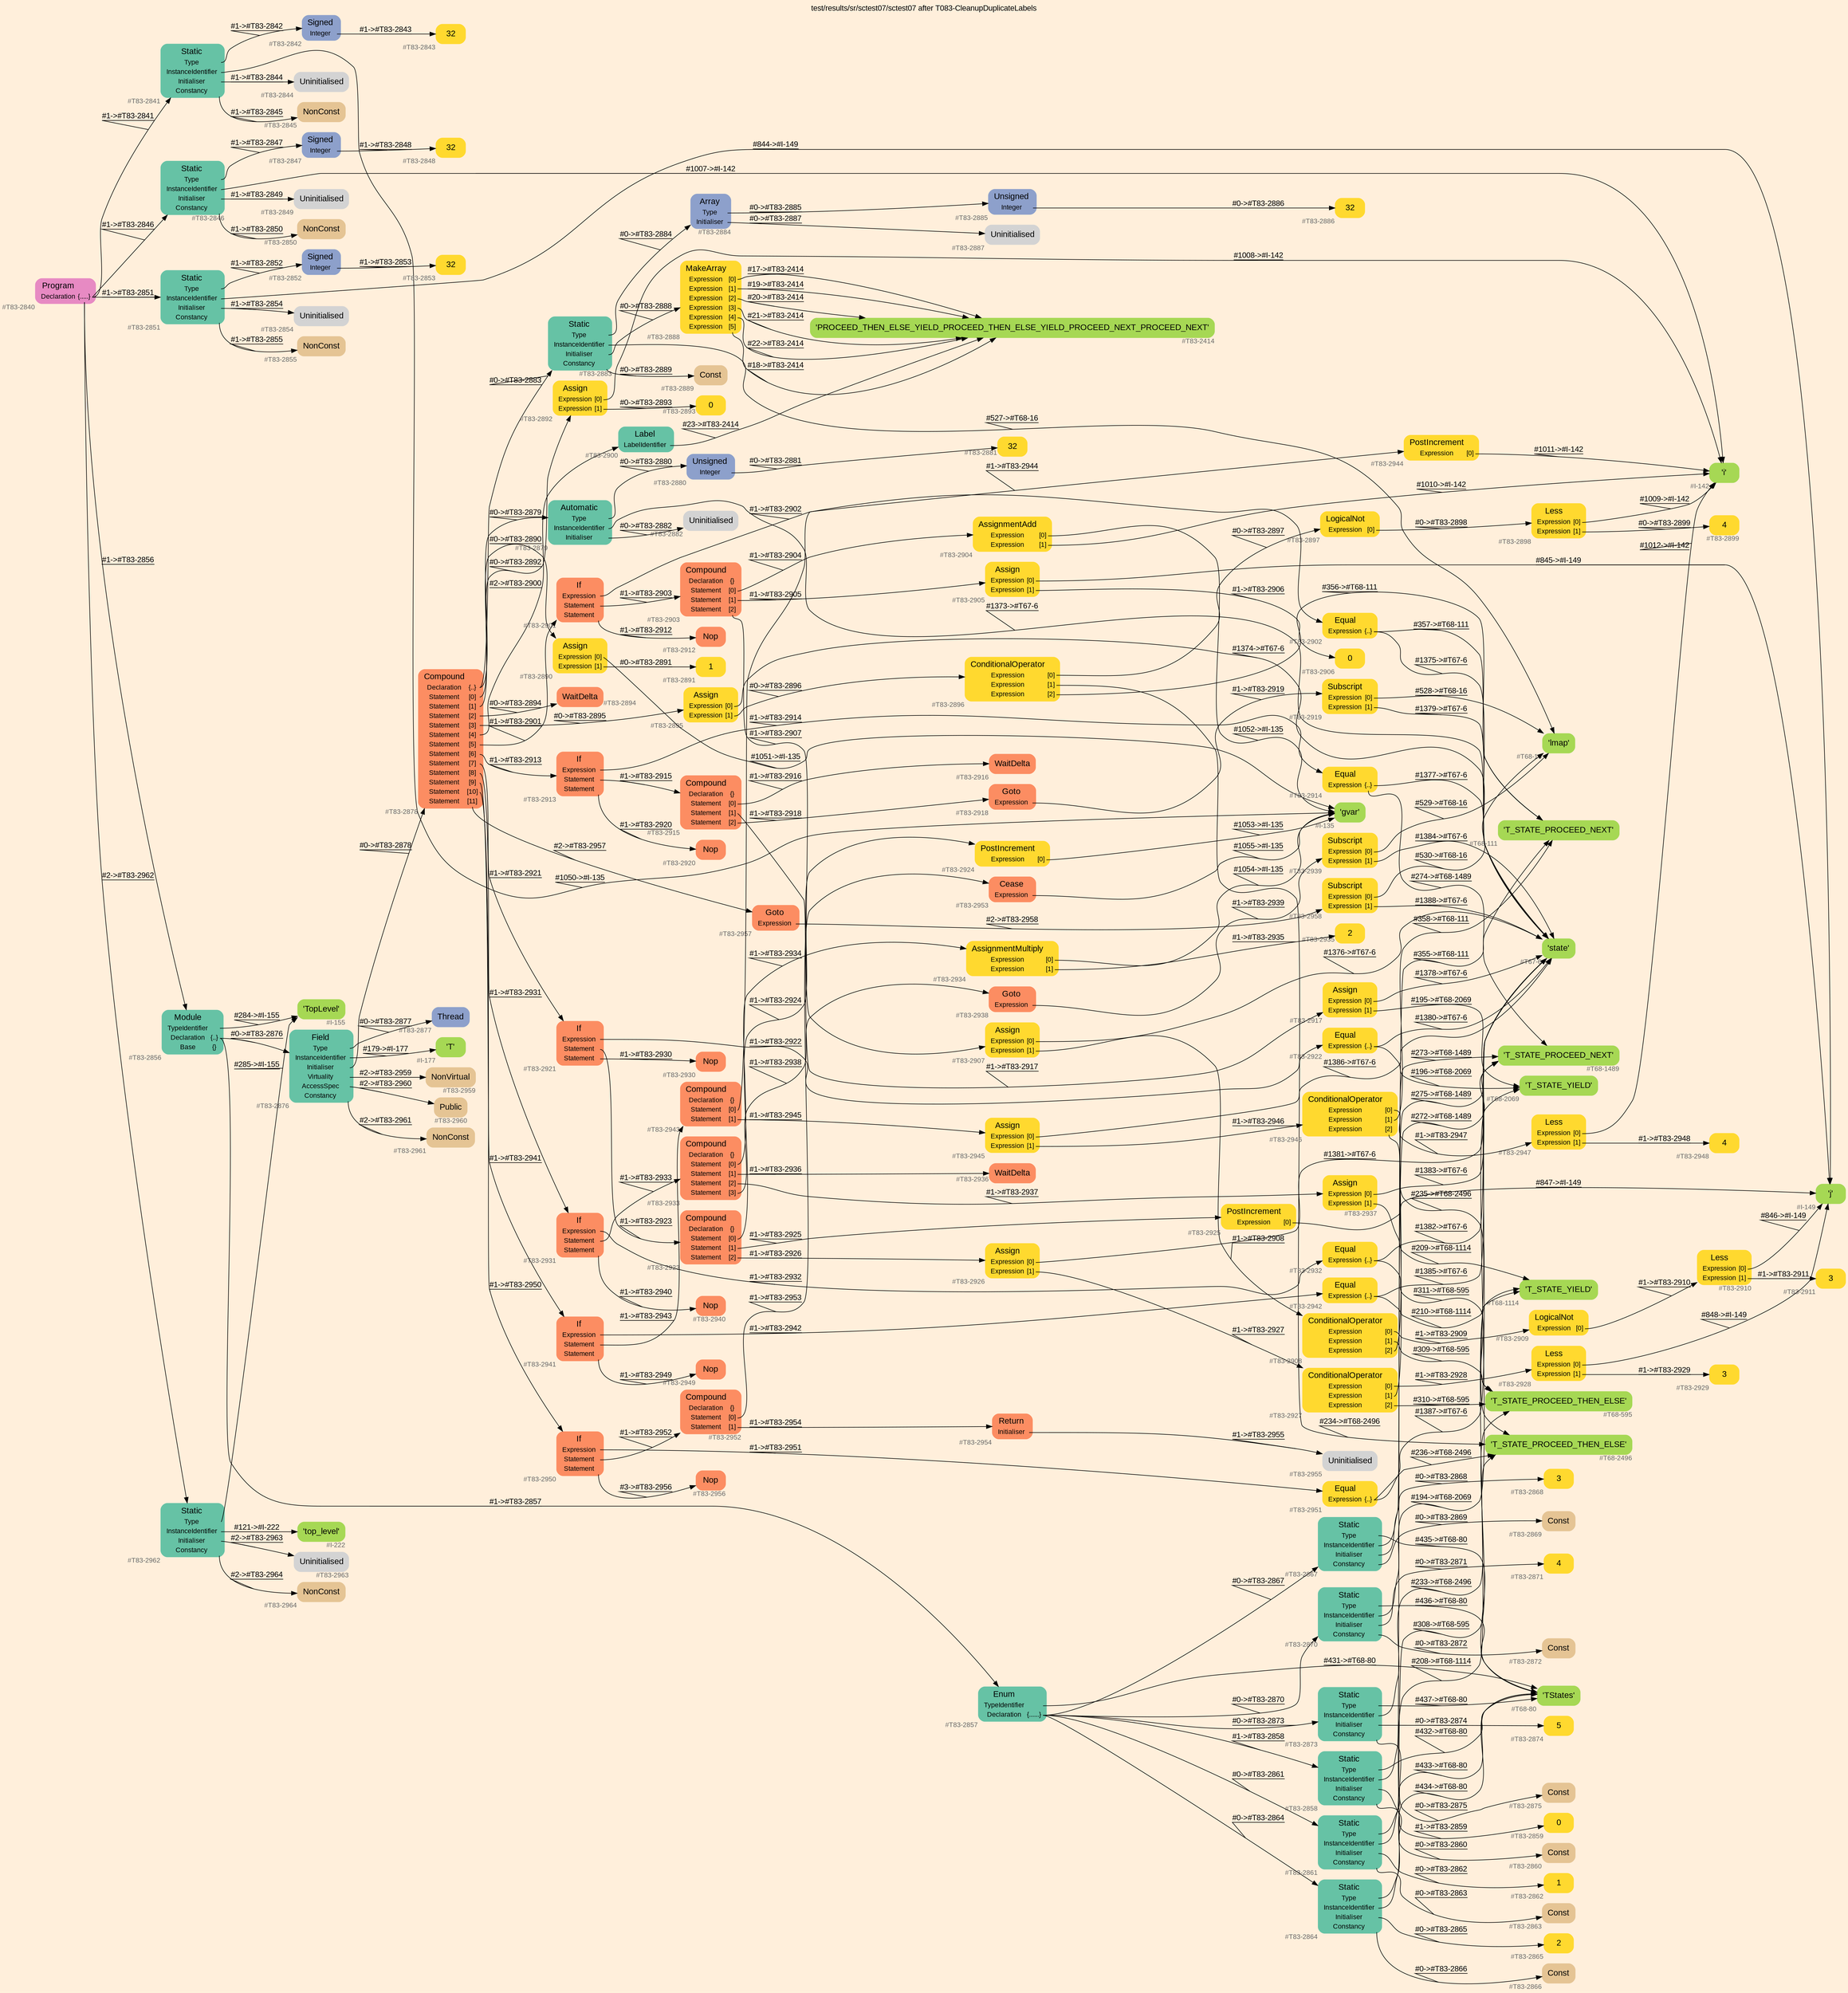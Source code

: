 digraph "test/results/sr/sctest07/sctest07 after T083-CleanupDuplicateLabels" {
label = "test/results/sr/sctest07/sctest07 after T083-CleanupDuplicateLabels"
labelloc = t
graph [
    rankdir = "LR"
    ranksep = 0.3
    bgcolor = antiquewhite1
    color = black
    fontcolor = black
    fontname = "Arial"
];
node [
    fontname = "Arial"
];
edge [
    fontname = "Arial"
];

// -------------------- node figure --------------------
// -------- block #T83-2840 ----------
"#T83-2840" [
    fillcolor = "/set28/4"
    xlabel = "#T83-2840"
    fontsize = "12"
    fontcolor = grey40
    shape = "plaintext"
    label = <<TABLE BORDER="0" CELLBORDER="0" CELLSPACING="0">
     <TR><TD><FONT COLOR="black" POINT-SIZE="15">Program</FONT></TD></TR>
     <TR><TD><FONT COLOR="black" POINT-SIZE="12">Declaration</FONT></TD><TD PORT="port0"><FONT COLOR="black" POINT-SIZE="12">{.....}</FONT></TD></TR>
    </TABLE>>
    style = "rounded,filled"
];

// -------- block #T83-2841 ----------
"#T83-2841" [
    fillcolor = "/set28/1"
    xlabel = "#T83-2841"
    fontsize = "12"
    fontcolor = grey40
    shape = "plaintext"
    label = <<TABLE BORDER="0" CELLBORDER="0" CELLSPACING="0">
     <TR><TD><FONT COLOR="black" POINT-SIZE="15">Static</FONT></TD></TR>
     <TR><TD><FONT COLOR="black" POINT-SIZE="12">Type</FONT></TD><TD PORT="port0"></TD></TR>
     <TR><TD><FONT COLOR="black" POINT-SIZE="12">InstanceIdentifier</FONT></TD><TD PORT="port1"></TD></TR>
     <TR><TD><FONT COLOR="black" POINT-SIZE="12">Initialiser</FONT></TD><TD PORT="port2"></TD></TR>
     <TR><TD><FONT COLOR="black" POINT-SIZE="12">Constancy</FONT></TD><TD PORT="port3"></TD></TR>
    </TABLE>>
    style = "rounded,filled"
];

// -------- block #T83-2842 ----------
"#T83-2842" [
    fillcolor = "/set28/3"
    xlabel = "#T83-2842"
    fontsize = "12"
    fontcolor = grey40
    shape = "plaintext"
    label = <<TABLE BORDER="0" CELLBORDER="0" CELLSPACING="0">
     <TR><TD><FONT COLOR="black" POINT-SIZE="15">Signed</FONT></TD></TR>
     <TR><TD><FONT COLOR="black" POINT-SIZE="12">Integer</FONT></TD><TD PORT="port0"></TD></TR>
    </TABLE>>
    style = "rounded,filled"
];

// -------- block #T83-2843 ----------
"#T83-2843" [
    fillcolor = "/set28/6"
    xlabel = "#T83-2843"
    fontsize = "12"
    fontcolor = grey40
    shape = "plaintext"
    label = <<TABLE BORDER="0" CELLBORDER="0" CELLSPACING="0">
     <TR><TD><FONT COLOR="black" POINT-SIZE="15">32</FONT></TD></TR>
    </TABLE>>
    style = "rounded,filled"
];

// -------- block #I-135 ----------
"#I-135" [
    fillcolor = "/set28/5"
    xlabel = "#I-135"
    fontsize = "12"
    fontcolor = grey40
    shape = "plaintext"
    label = <<TABLE BORDER="0" CELLBORDER="0" CELLSPACING="0">
     <TR><TD><FONT COLOR="black" POINT-SIZE="15">'gvar'</FONT></TD></TR>
    </TABLE>>
    style = "rounded,filled"
];

// -------- block #T83-2844 ----------
"#T83-2844" [
    xlabel = "#T83-2844"
    fontsize = "12"
    fontcolor = grey40
    shape = "plaintext"
    label = <<TABLE BORDER="0" CELLBORDER="0" CELLSPACING="0">
     <TR><TD><FONT COLOR="black" POINT-SIZE="15">Uninitialised</FONT></TD></TR>
    </TABLE>>
    style = "rounded,filled"
];

// -------- block #T83-2845 ----------
"#T83-2845" [
    fillcolor = "/set28/7"
    xlabel = "#T83-2845"
    fontsize = "12"
    fontcolor = grey40
    shape = "plaintext"
    label = <<TABLE BORDER="0" CELLBORDER="0" CELLSPACING="0">
     <TR><TD><FONT COLOR="black" POINT-SIZE="15">NonConst</FONT></TD></TR>
    </TABLE>>
    style = "rounded,filled"
];

// -------- block #T83-2846 ----------
"#T83-2846" [
    fillcolor = "/set28/1"
    xlabel = "#T83-2846"
    fontsize = "12"
    fontcolor = grey40
    shape = "plaintext"
    label = <<TABLE BORDER="0" CELLBORDER="0" CELLSPACING="0">
     <TR><TD><FONT COLOR="black" POINT-SIZE="15">Static</FONT></TD></TR>
     <TR><TD><FONT COLOR="black" POINT-SIZE="12">Type</FONT></TD><TD PORT="port0"></TD></TR>
     <TR><TD><FONT COLOR="black" POINT-SIZE="12">InstanceIdentifier</FONT></TD><TD PORT="port1"></TD></TR>
     <TR><TD><FONT COLOR="black" POINT-SIZE="12">Initialiser</FONT></TD><TD PORT="port2"></TD></TR>
     <TR><TD><FONT COLOR="black" POINT-SIZE="12">Constancy</FONT></TD><TD PORT="port3"></TD></TR>
    </TABLE>>
    style = "rounded,filled"
];

// -------- block #T83-2847 ----------
"#T83-2847" [
    fillcolor = "/set28/3"
    xlabel = "#T83-2847"
    fontsize = "12"
    fontcolor = grey40
    shape = "plaintext"
    label = <<TABLE BORDER="0" CELLBORDER="0" CELLSPACING="0">
     <TR><TD><FONT COLOR="black" POINT-SIZE="15">Signed</FONT></TD></TR>
     <TR><TD><FONT COLOR="black" POINT-SIZE="12">Integer</FONT></TD><TD PORT="port0"></TD></TR>
    </TABLE>>
    style = "rounded,filled"
];

// -------- block #T83-2848 ----------
"#T83-2848" [
    fillcolor = "/set28/6"
    xlabel = "#T83-2848"
    fontsize = "12"
    fontcolor = grey40
    shape = "plaintext"
    label = <<TABLE BORDER="0" CELLBORDER="0" CELLSPACING="0">
     <TR><TD><FONT COLOR="black" POINT-SIZE="15">32</FONT></TD></TR>
    </TABLE>>
    style = "rounded,filled"
];

// -------- block #I-142 ----------
"#I-142" [
    fillcolor = "/set28/5"
    xlabel = "#I-142"
    fontsize = "12"
    fontcolor = grey40
    shape = "plaintext"
    label = <<TABLE BORDER="0" CELLBORDER="0" CELLSPACING="0">
     <TR><TD><FONT COLOR="black" POINT-SIZE="15">'i'</FONT></TD></TR>
    </TABLE>>
    style = "rounded,filled"
];

// -------- block #T83-2849 ----------
"#T83-2849" [
    xlabel = "#T83-2849"
    fontsize = "12"
    fontcolor = grey40
    shape = "plaintext"
    label = <<TABLE BORDER="0" CELLBORDER="0" CELLSPACING="0">
     <TR><TD><FONT COLOR="black" POINT-SIZE="15">Uninitialised</FONT></TD></TR>
    </TABLE>>
    style = "rounded,filled"
];

// -------- block #T83-2850 ----------
"#T83-2850" [
    fillcolor = "/set28/7"
    xlabel = "#T83-2850"
    fontsize = "12"
    fontcolor = grey40
    shape = "plaintext"
    label = <<TABLE BORDER="0" CELLBORDER="0" CELLSPACING="0">
     <TR><TD><FONT COLOR="black" POINT-SIZE="15">NonConst</FONT></TD></TR>
    </TABLE>>
    style = "rounded,filled"
];

// -------- block #T83-2851 ----------
"#T83-2851" [
    fillcolor = "/set28/1"
    xlabel = "#T83-2851"
    fontsize = "12"
    fontcolor = grey40
    shape = "plaintext"
    label = <<TABLE BORDER="0" CELLBORDER="0" CELLSPACING="0">
     <TR><TD><FONT COLOR="black" POINT-SIZE="15">Static</FONT></TD></TR>
     <TR><TD><FONT COLOR="black" POINT-SIZE="12">Type</FONT></TD><TD PORT="port0"></TD></TR>
     <TR><TD><FONT COLOR="black" POINT-SIZE="12">InstanceIdentifier</FONT></TD><TD PORT="port1"></TD></TR>
     <TR><TD><FONT COLOR="black" POINT-SIZE="12">Initialiser</FONT></TD><TD PORT="port2"></TD></TR>
     <TR><TD><FONT COLOR="black" POINT-SIZE="12">Constancy</FONT></TD><TD PORT="port3"></TD></TR>
    </TABLE>>
    style = "rounded,filled"
];

// -------- block #T83-2852 ----------
"#T83-2852" [
    fillcolor = "/set28/3"
    xlabel = "#T83-2852"
    fontsize = "12"
    fontcolor = grey40
    shape = "plaintext"
    label = <<TABLE BORDER="0" CELLBORDER="0" CELLSPACING="0">
     <TR><TD><FONT COLOR="black" POINT-SIZE="15">Signed</FONT></TD></TR>
     <TR><TD><FONT COLOR="black" POINT-SIZE="12">Integer</FONT></TD><TD PORT="port0"></TD></TR>
    </TABLE>>
    style = "rounded,filled"
];

// -------- block #T83-2853 ----------
"#T83-2853" [
    fillcolor = "/set28/6"
    xlabel = "#T83-2853"
    fontsize = "12"
    fontcolor = grey40
    shape = "plaintext"
    label = <<TABLE BORDER="0" CELLBORDER="0" CELLSPACING="0">
     <TR><TD><FONT COLOR="black" POINT-SIZE="15">32</FONT></TD></TR>
    </TABLE>>
    style = "rounded,filled"
];

// -------- block #I-149 ----------
"#I-149" [
    fillcolor = "/set28/5"
    xlabel = "#I-149"
    fontsize = "12"
    fontcolor = grey40
    shape = "plaintext"
    label = <<TABLE BORDER="0" CELLBORDER="0" CELLSPACING="0">
     <TR><TD><FONT COLOR="black" POINT-SIZE="15">'j'</FONT></TD></TR>
    </TABLE>>
    style = "rounded,filled"
];

// -------- block #T83-2854 ----------
"#T83-2854" [
    xlabel = "#T83-2854"
    fontsize = "12"
    fontcolor = grey40
    shape = "plaintext"
    label = <<TABLE BORDER="0" CELLBORDER="0" CELLSPACING="0">
     <TR><TD><FONT COLOR="black" POINT-SIZE="15">Uninitialised</FONT></TD></TR>
    </TABLE>>
    style = "rounded,filled"
];

// -------- block #T83-2855 ----------
"#T83-2855" [
    fillcolor = "/set28/7"
    xlabel = "#T83-2855"
    fontsize = "12"
    fontcolor = grey40
    shape = "plaintext"
    label = <<TABLE BORDER="0" CELLBORDER="0" CELLSPACING="0">
     <TR><TD><FONT COLOR="black" POINT-SIZE="15">NonConst</FONT></TD></TR>
    </TABLE>>
    style = "rounded,filled"
];

// -------- block #T83-2856 ----------
"#T83-2856" [
    fillcolor = "/set28/1"
    xlabel = "#T83-2856"
    fontsize = "12"
    fontcolor = grey40
    shape = "plaintext"
    label = <<TABLE BORDER="0" CELLBORDER="0" CELLSPACING="0">
     <TR><TD><FONT COLOR="black" POINT-SIZE="15">Module</FONT></TD></TR>
     <TR><TD><FONT COLOR="black" POINT-SIZE="12">TypeIdentifier</FONT></TD><TD PORT="port0"></TD></TR>
     <TR><TD><FONT COLOR="black" POINT-SIZE="12">Declaration</FONT></TD><TD PORT="port1"><FONT COLOR="black" POINT-SIZE="12">{..}</FONT></TD></TR>
     <TR><TD><FONT COLOR="black" POINT-SIZE="12">Base</FONT></TD><TD PORT="port2"><FONT COLOR="black" POINT-SIZE="12">{}</FONT></TD></TR>
    </TABLE>>
    style = "rounded,filled"
];

// -------- block #I-155 ----------
"#I-155" [
    fillcolor = "/set28/5"
    xlabel = "#I-155"
    fontsize = "12"
    fontcolor = grey40
    shape = "plaintext"
    label = <<TABLE BORDER="0" CELLBORDER="0" CELLSPACING="0">
     <TR><TD><FONT COLOR="black" POINT-SIZE="15">'TopLevel'</FONT></TD></TR>
    </TABLE>>
    style = "rounded,filled"
];

// -------- block #T83-2857 ----------
"#T83-2857" [
    fillcolor = "/set28/1"
    xlabel = "#T83-2857"
    fontsize = "12"
    fontcolor = grey40
    shape = "plaintext"
    label = <<TABLE BORDER="0" CELLBORDER="0" CELLSPACING="0">
     <TR><TD><FONT COLOR="black" POINT-SIZE="15">Enum</FONT></TD></TR>
     <TR><TD><FONT COLOR="black" POINT-SIZE="12">TypeIdentifier</FONT></TD><TD PORT="port0"></TD></TR>
     <TR><TD><FONT COLOR="black" POINT-SIZE="12">Declaration</FONT></TD><TD PORT="port1"><FONT COLOR="black" POINT-SIZE="12">{......}</FONT></TD></TR>
    </TABLE>>
    style = "rounded,filled"
];

// -------- block #T68-80 ----------
"#T68-80" [
    fillcolor = "/set28/5"
    xlabel = "#T68-80"
    fontsize = "12"
    fontcolor = grey40
    shape = "plaintext"
    label = <<TABLE BORDER="0" CELLBORDER="0" CELLSPACING="0">
     <TR><TD><FONT COLOR="black" POINT-SIZE="15">'TStates'</FONT></TD></TR>
    </TABLE>>
    style = "rounded,filled"
];

// -------- block #T83-2858 ----------
"#T83-2858" [
    fillcolor = "/set28/1"
    xlabel = "#T83-2858"
    fontsize = "12"
    fontcolor = grey40
    shape = "plaintext"
    label = <<TABLE BORDER="0" CELLBORDER="0" CELLSPACING="0">
     <TR><TD><FONT COLOR="black" POINT-SIZE="15">Static</FONT></TD></TR>
     <TR><TD><FONT COLOR="black" POINT-SIZE="12">Type</FONT></TD><TD PORT="port0"></TD></TR>
     <TR><TD><FONT COLOR="black" POINT-SIZE="12">InstanceIdentifier</FONT></TD><TD PORT="port1"></TD></TR>
     <TR><TD><FONT COLOR="black" POINT-SIZE="12">Initialiser</FONT></TD><TD PORT="port2"></TD></TR>
     <TR><TD><FONT COLOR="black" POINT-SIZE="12">Constancy</FONT></TD><TD PORT="port3"></TD></TR>
    </TABLE>>
    style = "rounded,filled"
];

// -------- block #T68-111 ----------
"#T68-111" [
    fillcolor = "/set28/5"
    xlabel = "#T68-111"
    fontsize = "12"
    fontcolor = grey40
    shape = "plaintext"
    label = <<TABLE BORDER="0" CELLBORDER="0" CELLSPACING="0">
     <TR><TD><FONT COLOR="black" POINT-SIZE="15">'T_STATE_PROCEED_NEXT'</FONT></TD></TR>
    </TABLE>>
    style = "rounded,filled"
];

// -------- block #T83-2859 ----------
"#T83-2859" [
    fillcolor = "/set28/6"
    xlabel = "#T83-2859"
    fontsize = "12"
    fontcolor = grey40
    shape = "plaintext"
    label = <<TABLE BORDER="0" CELLBORDER="0" CELLSPACING="0">
     <TR><TD><FONT COLOR="black" POINT-SIZE="15">0</FONT></TD></TR>
    </TABLE>>
    style = "rounded,filled"
];

// -------- block #T83-2860 ----------
"#T83-2860" [
    fillcolor = "/set28/7"
    xlabel = "#T83-2860"
    fontsize = "12"
    fontcolor = grey40
    shape = "plaintext"
    label = <<TABLE BORDER="0" CELLBORDER="0" CELLSPACING="0">
     <TR><TD><FONT COLOR="black" POINT-SIZE="15">Const</FONT></TD></TR>
    </TABLE>>
    style = "rounded,filled"
];

// -------- block #T83-2861 ----------
"#T83-2861" [
    fillcolor = "/set28/1"
    xlabel = "#T83-2861"
    fontsize = "12"
    fontcolor = grey40
    shape = "plaintext"
    label = <<TABLE BORDER="0" CELLBORDER="0" CELLSPACING="0">
     <TR><TD><FONT COLOR="black" POINT-SIZE="15">Static</FONT></TD></TR>
     <TR><TD><FONT COLOR="black" POINT-SIZE="12">Type</FONT></TD><TD PORT="port0"></TD></TR>
     <TR><TD><FONT COLOR="black" POINT-SIZE="12">InstanceIdentifier</FONT></TD><TD PORT="port1"></TD></TR>
     <TR><TD><FONT COLOR="black" POINT-SIZE="12">Initialiser</FONT></TD><TD PORT="port2"></TD></TR>
     <TR><TD><FONT COLOR="black" POINT-SIZE="12">Constancy</FONT></TD><TD PORT="port3"></TD></TR>
    </TABLE>>
    style = "rounded,filled"
];

// -------- block #T68-595 ----------
"#T68-595" [
    fillcolor = "/set28/5"
    xlabel = "#T68-595"
    fontsize = "12"
    fontcolor = grey40
    shape = "plaintext"
    label = <<TABLE BORDER="0" CELLBORDER="0" CELLSPACING="0">
     <TR><TD><FONT COLOR="black" POINT-SIZE="15">'T_STATE_PROCEED_THEN_ELSE'</FONT></TD></TR>
    </TABLE>>
    style = "rounded,filled"
];

// -------- block #T83-2862 ----------
"#T83-2862" [
    fillcolor = "/set28/6"
    xlabel = "#T83-2862"
    fontsize = "12"
    fontcolor = grey40
    shape = "plaintext"
    label = <<TABLE BORDER="0" CELLBORDER="0" CELLSPACING="0">
     <TR><TD><FONT COLOR="black" POINT-SIZE="15">1</FONT></TD></TR>
    </TABLE>>
    style = "rounded,filled"
];

// -------- block #T83-2863 ----------
"#T83-2863" [
    fillcolor = "/set28/7"
    xlabel = "#T83-2863"
    fontsize = "12"
    fontcolor = grey40
    shape = "plaintext"
    label = <<TABLE BORDER="0" CELLBORDER="0" CELLSPACING="0">
     <TR><TD><FONT COLOR="black" POINT-SIZE="15">Const</FONT></TD></TR>
    </TABLE>>
    style = "rounded,filled"
];

// -------- block #T83-2864 ----------
"#T83-2864" [
    fillcolor = "/set28/1"
    xlabel = "#T83-2864"
    fontsize = "12"
    fontcolor = grey40
    shape = "plaintext"
    label = <<TABLE BORDER="0" CELLBORDER="0" CELLSPACING="0">
     <TR><TD><FONT COLOR="black" POINT-SIZE="15">Static</FONT></TD></TR>
     <TR><TD><FONT COLOR="black" POINT-SIZE="12">Type</FONT></TD><TD PORT="port0"></TD></TR>
     <TR><TD><FONT COLOR="black" POINT-SIZE="12">InstanceIdentifier</FONT></TD><TD PORT="port1"></TD></TR>
     <TR><TD><FONT COLOR="black" POINT-SIZE="12">Initialiser</FONT></TD><TD PORT="port2"></TD></TR>
     <TR><TD><FONT COLOR="black" POINT-SIZE="12">Constancy</FONT></TD><TD PORT="port3"></TD></TR>
    </TABLE>>
    style = "rounded,filled"
];

// -------- block #T68-1114 ----------
"#T68-1114" [
    fillcolor = "/set28/5"
    xlabel = "#T68-1114"
    fontsize = "12"
    fontcolor = grey40
    shape = "plaintext"
    label = <<TABLE BORDER="0" CELLBORDER="0" CELLSPACING="0">
     <TR><TD><FONT COLOR="black" POINT-SIZE="15">'T_STATE_YIELD'</FONT></TD></TR>
    </TABLE>>
    style = "rounded,filled"
];

// -------- block #T83-2865 ----------
"#T83-2865" [
    fillcolor = "/set28/6"
    xlabel = "#T83-2865"
    fontsize = "12"
    fontcolor = grey40
    shape = "plaintext"
    label = <<TABLE BORDER="0" CELLBORDER="0" CELLSPACING="0">
     <TR><TD><FONT COLOR="black" POINT-SIZE="15">2</FONT></TD></TR>
    </TABLE>>
    style = "rounded,filled"
];

// -------- block #T83-2866 ----------
"#T83-2866" [
    fillcolor = "/set28/7"
    xlabel = "#T83-2866"
    fontsize = "12"
    fontcolor = grey40
    shape = "plaintext"
    label = <<TABLE BORDER="0" CELLBORDER="0" CELLSPACING="0">
     <TR><TD><FONT COLOR="black" POINT-SIZE="15">Const</FONT></TD></TR>
    </TABLE>>
    style = "rounded,filled"
];

// -------- block #T83-2867 ----------
"#T83-2867" [
    fillcolor = "/set28/1"
    xlabel = "#T83-2867"
    fontsize = "12"
    fontcolor = grey40
    shape = "plaintext"
    label = <<TABLE BORDER="0" CELLBORDER="0" CELLSPACING="0">
     <TR><TD><FONT COLOR="black" POINT-SIZE="15">Static</FONT></TD></TR>
     <TR><TD><FONT COLOR="black" POINT-SIZE="12">Type</FONT></TD><TD PORT="port0"></TD></TR>
     <TR><TD><FONT COLOR="black" POINT-SIZE="12">InstanceIdentifier</FONT></TD><TD PORT="port1"></TD></TR>
     <TR><TD><FONT COLOR="black" POINT-SIZE="12">Initialiser</FONT></TD><TD PORT="port2"></TD></TR>
     <TR><TD><FONT COLOR="black" POINT-SIZE="12">Constancy</FONT></TD><TD PORT="port3"></TD></TR>
    </TABLE>>
    style = "rounded,filled"
];

// -------- block #T68-1489 ----------
"#T68-1489" [
    fillcolor = "/set28/5"
    xlabel = "#T68-1489"
    fontsize = "12"
    fontcolor = grey40
    shape = "plaintext"
    label = <<TABLE BORDER="0" CELLBORDER="0" CELLSPACING="0">
     <TR><TD><FONT COLOR="black" POINT-SIZE="15">'T_STATE_PROCEED_NEXT'</FONT></TD></TR>
    </TABLE>>
    style = "rounded,filled"
];

// -------- block #T83-2868 ----------
"#T83-2868" [
    fillcolor = "/set28/6"
    xlabel = "#T83-2868"
    fontsize = "12"
    fontcolor = grey40
    shape = "plaintext"
    label = <<TABLE BORDER="0" CELLBORDER="0" CELLSPACING="0">
     <TR><TD><FONT COLOR="black" POINT-SIZE="15">3</FONT></TD></TR>
    </TABLE>>
    style = "rounded,filled"
];

// -------- block #T83-2869 ----------
"#T83-2869" [
    fillcolor = "/set28/7"
    xlabel = "#T83-2869"
    fontsize = "12"
    fontcolor = grey40
    shape = "plaintext"
    label = <<TABLE BORDER="0" CELLBORDER="0" CELLSPACING="0">
     <TR><TD><FONT COLOR="black" POINT-SIZE="15">Const</FONT></TD></TR>
    </TABLE>>
    style = "rounded,filled"
];

// -------- block #T83-2870 ----------
"#T83-2870" [
    fillcolor = "/set28/1"
    xlabel = "#T83-2870"
    fontsize = "12"
    fontcolor = grey40
    shape = "plaintext"
    label = <<TABLE BORDER="0" CELLBORDER="0" CELLSPACING="0">
     <TR><TD><FONT COLOR="black" POINT-SIZE="15">Static</FONT></TD></TR>
     <TR><TD><FONT COLOR="black" POINT-SIZE="12">Type</FONT></TD><TD PORT="port0"></TD></TR>
     <TR><TD><FONT COLOR="black" POINT-SIZE="12">InstanceIdentifier</FONT></TD><TD PORT="port1"></TD></TR>
     <TR><TD><FONT COLOR="black" POINT-SIZE="12">Initialiser</FONT></TD><TD PORT="port2"></TD></TR>
     <TR><TD><FONT COLOR="black" POINT-SIZE="12">Constancy</FONT></TD><TD PORT="port3"></TD></TR>
    </TABLE>>
    style = "rounded,filled"
];

// -------- block #T68-2069 ----------
"#T68-2069" [
    fillcolor = "/set28/5"
    xlabel = "#T68-2069"
    fontsize = "12"
    fontcolor = grey40
    shape = "plaintext"
    label = <<TABLE BORDER="0" CELLBORDER="0" CELLSPACING="0">
     <TR><TD><FONT COLOR="black" POINT-SIZE="15">'T_STATE_YIELD'</FONT></TD></TR>
    </TABLE>>
    style = "rounded,filled"
];

// -------- block #T83-2871 ----------
"#T83-2871" [
    fillcolor = "/set28/6"
    xlabel = "#T83-2871"
    fontsize = "12"
    fontcolor = grey40
    shape = "plaintext"
    label = <<TABLE BORDER="0" CELLBORDER="0" CELLSPACING="0">
     <TR><TD><FONT COLOR="black" POINT-SIZE="15">4</FONT></TD></TR>
    </TABLE>>
    style = "rounded,filled"
];

// -------- block #T83-2872 ----------
"#T83-2872" [
    fillcolor = "/set28/7"
    xlabel = "#T83-2872"
    fontsize = "12"
    fontcolor = grey40
    shape = "plaintext"
    label = <<TABLE BORDER="0" CELLBORDER="0" CELLSPACING="0">
     <TR><TD><FONT COLOR="black" POINT-SIZE="15">Const</FONT></TD></TR>
    </TABLE>>
    style = "rounded,filled"
];

// -------- block #T83-2873 ----------
"#T83-2873" [
    fillcolor = "/set28/1"
    xlabel = "#T83-2873"
    fontsize = "12"
    fontcolor = grey40
    shape = "plaintext"
    label = <<TABLE BORDER="0" CELLBORDER="0" CELLSPACING="0">
     <TR><TD><FONT COLOR="black" POINT-SIZE="15">Static</FONT></TD></TR>
     <TR><TD><FONT COLOR="black" POINT-SIZE="12">Type</FONT></TD><TD PORT="port0"></TD></TR>
     <TR><TD><FONT COLOR="black" POINT-SIZE="12">InstanceIdentifier</FONT></TD><TD PORT="port1"></TD></TR>
     <TR><TD><FONT COLOR="black" POINT-SIZE="12">Initialiser</FONT></TD><TD PORT="port2"></TD></TR>
     <TR><TD><FONT COLOR="black" POINT-SIZE="12">Constancy</FONT></TD><TD PORT="port3"></TD></TR>
    </TABLE>>
    style = "rounded,filled"
];

// -------- block #T68-2496 ----------
"#T68-2496" [
    fillcolor = "/set28/5"
    xlabel = "#T68-2496"
    fontsize = "12"
    fontcolor = grey40
    shape = "plaintext"
    label = <<TABLE BORDER="0" CELLBORDER="0" CELLSPACING="0">
     <TR><TD><FONT COLOR="black" POINT-SIZE="15">'T_STATE_PROCEED_THEN_ELSE'</FONT></TD></TR>
    </TABLE>>
    style = "rounded,filled"
];

// -------- block #T83-2874 ----------
"#T83-2874" [
    fillcolor = "/set28/6"
    xlabel = "#T83-2874"
    fontsize = "12"
    fontcolor = grey40
    shape = "plaintext"
    label = <<TABLE BORDER="0" CELLBORDER="0" CELLSPACING="0">
     <TR><TD><FONT COLOR="black" POINT-SIZE="15">5</FONT></TD></TR>
    </TABLE>>
    style = "rounded,filled"
];

// -------- block #T83-2875 ----------
"#T83-2875" [
    fillcolor = "/set28/7"
    xlabel = "#T83-2875"
    fontsize = "12"
    fontcolor = grey40
    shape = "plaintext"
    label = <<TABLE BORDER="0" CELLBORDER="0" CELLSPACING="0">
     <TR><TD><FONT COLOR="black" POINT-SIZE="15">Const</FONT></TD></TR>
    </TABLE>>
    style = "rounded,filled"
];

// -------- block #T83-2876 ----------
"#T83-2876" [
    fillcolor = "/set28/1"
    xlabel = "#T83-2876"
    fontsize = "12"
    fontcolor = grey40
    shape = "plaintext"
    label = <<TABLE BORDER="0" CELLBORDER="0" CELLSPACING="0">
     <TR><TD><FONT COLOR="black" POINT-SIZE="15">Field</FONT></TD></TR>
     <TR><TD><FONT COLOR="black" POINT-SIZE="12">Type</FONT></TD><TD PORT="port0"></TD></TR>
     <TR><TD><FONT COLOR="black" POINT-SIZE="12">InstanceIdentifier</FONT></TD><TD PORT="port1"></TD></TR>
     <TR><TD><FONT COLOR="black" POINT-SIZE="12">Initialiser</FONT></TD><TD PORT="port2"></TD></TR>
     <TR><TD><FONT COLOR="black" POINT-SIZE="12">Virtuality</FONT></TD><TD PORT="port3"></TD></TR>
     <TR><TD><FONT COLOR="black" POINT-SIZE="12">AccessSpec</FONT></TD><TD PORT="port4"></TD></TR>
     <TR><TD><FONT COLOR="black" POINT-SIZE="12">Constancy</FONT></TD><TD PORT="port5"></TD></TR>
    </TABLE>>
    style = "rounded,filled"
];

// -------- block #T83-2877 ----------
"#T83-2877" [
    fillcolor = "/set28/3"
    xlabel = "#T83-2877"
    fontsize = "12"
    fontcolor = grey40
    shape = "plaintext"
    label = <<TABLE BORDER="0" CELLBORDER="0" CELLSPACING="0">
     <TR><TD><FONT COLOR="black" POINT-SIZE="15">Thread</FONT></TD></TR>
    </TABLE>>
    style = "rounded,filled"
];

// -------- block #I-177 ----------
"#I-177" [
    fillcolor = "/set28/5"
    xlabel = "#I-177"
    fontsize = "12"
    fontcolor = grey40
    shape = "plaintext"
    label = <<TABLE BORDER="0" CELLBORDER="0" CELLSPACING="0">
     <TR><TD><FONT COLOR="black" POINT-SIZE="15">'T'</FONT></TD></TR>
    </TABLE>>
    style = "rounded,filled"
];

// -------- block #T83-2878 ----------
"#T83-2878" [
    fillcolor = "/set28/2"
    xlabel = "#T83-2878"
    fontsize = "12"
    fontcolor = grey40
    shape = "plaintext"
    label = <<TABLE BORDER="0" CELLBORDER="0" CELLSPACING="0">
     <TR><TD><FONT COLOR="black" POINT-SIZE="15">Compound</FONT></TD></TR>
     <TR><TD><FONT COLOR="black" POINT-SIZE="12">Declaration</FONT></TD><TD PORT="port0"><FONT COLOR="black" POINT-SIZE="12">{..}</FONT></TD></TR>
     <TR><TD><FONT COLOR="black" POINT-SIZE="12">Statement</FONT></TD><TD PORT="port1"><FONT COLOR="black" POINT-SIZE="12">[0]</FONT></TD></TR>
     <TR><TD><FONT COLOR="black" POINT-SIZE="12">Statement</FONT></TD><TD PORT="port2"><FONT COLOR="black" POINT-SIZE="12">[1]</FONT></TD></TR>
     <TR><TD><FONT COLOR="black" POINT-SIZE="12">Statement</FONT></TD><TD PORT="port3"><FONT COLOR="black" POINT-SIZE="12">[2]</FONT></TD></TR>
     <TR><TD><FONT COLOR="black" POINT-SIZE="12">Statement</FONT></TD><TD PORT="port4"><FONT COLOR="black" POINT-SIZE="12">[3]</FONT></TD></TR>
     <TR><TD><FONT COLOR="black" POINT-SIZE="12">Statement</FONT></TD><TD PORT="port5"><FONT COLOR="black" POINT-SIZE="12">[4]</FONT></TD></TR>
     <TR><TD><FONT COLOR="black" POINT-SIZE="12">Statement</FONT></TD><TD PORT="port6"><FONT COLOR="black" POINT-SIZE="12">[5]</FONT></TD></TR>
     <TR><TD><FONT COLOR="black" POINT-SIZE="12">Statement</FONT></TD><TD PORT="port7"><FONT COLOR="black" POINT-SIZE="12">[6]</FONT></TD></TR>
     <TR><TD><FONT COLOR="black" POINT-SIZE="12">Statement</FONT></TD><TD PORT="port8"><FONT COLOR="black" POINT-SIZE="12">[7]</FONT></TD></TR>
     <TR><TD><FONT COLOR="black" POINT-SIZE="12">Statement</FONT></TD><TD PORT="port9"><FONT COLOR="black" POINT-SIZE="12">[8]</FONT></TD></TR>
     <TR><TD><FONT COLOR="black" POINT-SIZE="12">Statement</FONT></TD><TD PORT="port10"><FONT COLOR="black" POINT-SIZE="12">[9]</FONT></TD></TR>
     <TR><TD><FONT COLOR="black" POINT-SIZE="12">Statement</FONT></TD><TD PORT="port11"><FONT COLOR="black" POINT-SIZE="12">[10]</FONT></TD></TR>
     <TR><TD><FONT COLOR="black" POINT-SIZE="12">Statement</FONT></TD><TD PORT="port12"><FONT COLOR="black" POINT-SIZE="12">[11]</FONT></TD></TR>
    </TABLE>>
    style = "rounded,filled"
];

// -------- block #T83-2879 ----------
"#T83-2879" [
    fillcolor = "/set28/1"
    xlabel = "#T83-2879"
    fontsize = "12"
    fontcolor = grey40
    shape = "plaintext"
    label = <<TABLE BORDER="0" CELLBORDER="0" CELLSPACING="0">
     <TR><TD><FONT COLOR="black" POINT-SIZE="15">Automatic</FONT></TD></TR>
     <TR><TD><FONT COLOR="black" POINT-SIZE="12">Type</FONT></TD><TD PORT="port0"></TD></TR>
     <TR><TD><FONT COLOR="black" POINT-SIZE="12">InstanceIdentifier</FONT></TD><TD PORT="port1"></TD></TR>
     <TR><TD><FONT COLOR="black" POINT-SIZE="12">Initialiser</FONT></TD><TD PORT="port2"></TD></TR>
    </TABLE>>
    style = "rounded,filled"
];

// -------- block #T83-2880 ----------
"#T83-2880" [
    fillcolor = "/set28/3"
    xlabel = "#T83-2880"
    fontsize = "12"
    fontcolor = grey40
    shape = "plaintext"
    label = <<TABLE BORDER="0" CELLBORDER="0" CELLSPACING="0">
     <TR><TD><FONT COLOR="black" POINT-SIZE="15">Unsigned</FONT></TD></TR>
     <TR><TD><FONT COLOR="black" POINT-SIZE="12">Integer</FONT></TD><TD PORT="port0"></TD></TR>
    </TABLE>>
    style = "rounded,filled"
];

// -------- block #T83-2881 ----------
"#T83-2881" [
    fillcolor = "/set28/6"
    xlabel = "#T83-2881"
    fontsize = "12"
    fontcolor = grey40
    shape = "plaintext"
    label = <<TABLE BORDER="0" CELLBORDER="0" CELLSPACING="0">
     <TR><TD><FONT COLOR="black" POINT-SIZE="15">32</FONT></TD></TR>
    </TABLE>>
    style = "rounded,filled"
];

// -------- block #T67-6 ----------
"#T67-6" [
    fillcolor = "/set28/5"
    xlabel = "#T67-6"
    fontsize = "12"
    fontcolor = grey40
    shape = "plaintext"
    label = <<TABLE BORDER="0" CELLBORDER="0" CELLSPACING="0">
     <TR><TD><FONT COLOR="black" POINT-SIZE="15">'state'</FONT></TD></TR>
    </TABLE>>
    style = "rounded,filled"
];

// -------- block #T83-2882 ----------
"#T83-2882" [
    xlabel = "#T83-2882"
    fontsize = "12"
    fontcolor = grey40
    shape = "plaintext"
    label = <<TABLE BORDER="0" CELLBORDER="0" CELLSPACING="0">
     <TR><TD><FONT COLOR="black" POINT-SIZE="15">Uninitialised</FONT></TD></TR>
    </TABLE>>
    style = "rounded,filled"
];

// -------- block #T83-2883 ----------
"#T83-2883" [
    fillcolor = "/set28/1"
    xlabel = "#T83-2883"
    fontsize = "12"
    fontcolor = grey40
    shape = "plaintext"
    label = <<TABLE BORDER="0" CELLBORDER="0" CELLSPACING="0">
     <TR><TD><FONT COLOR="black" POINT-SIZE="15">Static</FONT></TD></TR>
     <TR><TD><FONT COLOR="black" POINT-SIZE="12">Type</FONT></TD><TD PORT="port0"></TD></TR>
     <TR><TD><FONT COLOR="black" POINT-SIZE="12">InstanceIdentifier</FONT></TD><TD PORT="port1"></TD></TR>
     <TR><TD><FONT COLOR="black" POINT-SIZE="12">Initialiser</FONT></TD><TD PORT="port2"></TD></TR>
     <TR><TD><FONT COLOR="black" POINT-SIZE="12">Constancy</FONT></TD><TD PORT="port3"></TD></TR>
    </TABLE>>
    style = "rounded,filled"
];

// -------- block #T83-2884 ----------
"#T83-2884" [
    fillcolor = "/set28/3"
    xlabel = "#T83-2884"
    fontsize = "12"
    fontcolor = grey40
    shape = "plaintext"
    label = <<TABLE BORDER="0" CELLBORDER="0" CELLSPACING="0">
     <TR><TD><FONT COLOR="black" POINT-SIZE="15">Array</FONT></TD></TR>
     <TR><TD><FONT COLOR="black" POINT-SIZE="12">Type</FONT></TD><TD PORT="port0"></TD></TR>
     <TR><TD><FONT COLOR="black" POINT-SIZE="12">Initialiser</FONT></TD><TD PORT="port1"></TD></TR>
    </TABLE>>
    style = "rounded,filled"
];

// -------- block #T83-2885 ----------
"#T83-2885" [
    fillcolor = "/set28/3"
    xlabel = "#T83-2885"
    fontsize = "12"
    fontcolor = grey40
    shape = "plaintext"
    label = <<TABLE BORDER="0" CELLBORDER="0" CELLSPACING="0">
     <TR><TD><FONT COLOR="black" POINT-SIZE="15">Unsigned</FONT></TD></TR>
     <TR><TD><FONT COLOR="black" POINT-SIZE="12">Integer</FONT></TD><TD PORT="port0"></TD></TR>
    </TABLE>>
    style = "rounded,filled"
];

// -------- block #T83-2886 ----------
"#T83-2886" [
    fillcolor = "/set28/6"
    xlabel = "#T83-2886"
    fontsize = "12"
    fontcolor = grey40
    shape = "plaintext"
    label = <<TABLE BORDER="0" CELLBORDER="0" CELLSPACING="0">
     <TR><TD><FONT COLOR="black" POINT-SIZE="15">32</FONT></TD></TR>
    </TABLE>>
    style = "rounded,filled"
];

// -------- block #T83-2887 ----------
"#T83-2887" [
    xlabel = "#T83-2887"
    fontsize = "12"
    fontcolor = grey40
    shape = "plaintext"
    label = <<TABLE BORDER="0" CELLBORDER="0" CELLSPACING="0">
     <TR><TD><FONT COLOR="black" POINT-SIZE="15">Uninitialised</FONT></TD></TR>
    </TABLE>>
    style = "rounded,filled"
];

// -------- block #T68-16 ----------
"#T68-16" [
    fillcolor = "/set28/5"
    xlabel = "#T68-16"
    fontsize = "12"
    fontcolor = grey40
    shape = "plaintext"
    label = <<TABLE BORDER="0" CELLBORDER="0" CELLSPACING="0">
     <TR><TD><FONT COLOR="black" POINT-SIZE="15">'lmap'</FONT></TD></TR>
    </TABLE>>
    style = "rounded,filled"
];

// -------- block #T83-2888 ----------
"#T83-2888" [
    fillcolor = "/set28/6"
    xlabel = "#T83-2888"
    fontsize = "12"
    fontcolor = grey40
    shape = "plaintext"
    label = <<TABLE BORDER="0" CELLBORDER="0" CELLSPACING="0">
     <TR><TD><FONT COLOR="black" POINT-SIZE="15">MakeArray</FONT></TD></TR>
     <TR><TD><FONT COLOR="black" POINT-SIZE="12">Expression</FONT></TD><TD PORT="port0"><FONT COLOR="black" POINT-SIZE="12">[0]</FONT></TD></TR>
     <TR><TD><FONT COLOR="black" POINT-SIZE="12">Expression</FONT></TD><TD PORT="port1"><FONT COLOR="black" POINT-SIZE="12">[1]</FONT></TD></TR>
     <TR><TD><FONT COLOR="black" POINT-SIZE="12">Expression</FONT></TD><TD PORT="port2"><FONT COLOR="black" POINT-SIZE="12">[2]</FONT></TD></TR>
     <TR><TD><FONT COLOR="black" POINT-SIZE="12">Expression</FONT></TD><TD PORT="port3"><FONT COLOR="black" POINT-SIZE="12">[3]</FONT></TD></TR>
     <TR><TD><FONT COLOR="black" POINT-SIZE="12">Expression</FONT></TD><TD PORT="port4"><FONT COLOR="black" POINT-SIZE="12">[4]</FONT></TD></TR>
     <TR><TD><FONT COLOR="black" POINT-SIZE="12">Expression</FONT></TD><TD PORT="port5"><FONT COLOR="black" POINT-SIZE="12">[5]</FONT></TD></TR>
    </TABLE>>
    style = "rounded,filled"
];

// -------- block #T83-2414 ----------
"#T83-2414" [
    fillcolor = "/set28/5"
    xlabel = "#T83-2414"
    fontsize = "12"
    fontcolor = grey40
    shape = "plaintext"
    label = <<TABLE BORDER="0" CELLBORDER="0" CELLSPACING="0">
     <TR><TD><FONT COLOR="black" POINT-SIZE="15">'PROCEED_THEN_ELSE_YIELD_PROCEED_THEN_ELSE_YIELD_PROCEED_NEXT_PROCEED_NEXT'</FONT></TD></TR>
    </TABLE>>
    style = "rounded,filled"
];

// -------- block #T83-2889 ----------
"#T83-2889" [
    fillcolor = "/set28/7"
    xlabel = "#T83-2889"
    fontsize = "12"
    fontcolor = grey40
    shape = "plaintext"
    label = <<TABLE BORDER="0" CELLBORDER="0" CELLSPACING="0">
     <TR><TD><FONT COLOR="black" POINT-SIZE="15">Const</FONT></TD></TR>
    </TABLE>>
    style = "rounded,filled"
];

// -------- block #T83-2890 ----------
"#T83-2890" [
    fillcolor = "/set28/6"
    xlabel = "#T83-2890"
    fontsize = "12"
    fontcolor = grey40
    shape = "plaintext"
    label = <<TABLE BORDER="0" CELLBORDER="0" CELLSPACING="0">
     <TR><TD><FONT COLOR="black" POINT-SIZE="15">Assign</FONT></TD></TR>
     <TR><TD><FONT COLOR="black" POINT-SIZE="12">Expression</FONT></TD><TD PORT="port0"><FONT COLOR="black" POINT-SIZE="12">[0]</FONT></TD></TR>
     <TR><TD><FONT COLOR="black" POINT-SIZE="12">Expression</FONT></TD><TD PORT="port1"><FONT COLOR="black" POINT-SIZE="12">[1]</FONT></TD></TR>
    </TABLE>>
    style = "rounded,filled"
];

// -------- block #T83-2891 ----------
"#T83-2891" [
    fillcolor = "/set28/6"
    xlabel = "#T83-2891"
    fontsize = "12"
    fontcolor = grey40
    shape = "plaintext"
    label = <<TABLE BORDER="0" CELLBORDER="0" CELLSPACING="0">
     <TR><TD><FONT COLOR="black" POINT-SIZE="15">1</FONT></TD></TR>
    </TABLE>>
    style = "rounded,filled"
];

// -------- block #T83-2892 ----------
"#T83-2892" [
    fillcolor = "/set28/6"
    xlabel = "#T83-2892"
    fontsize = "12"
    fontcolor = grey40
    shape = "plaintext"
    label = <<TABLE BORDER="0" CELLBORDER="0" CELLSPACING="0">
     <TR><TD><FONT COLOR="black" POINT-SIZE="15">Assign</FONT></TD></TR>
     <TR><TD><FONT COLOR="black" POINT-SIZE="12">Expression</FONT></TD><TD PORT="port0"><FONT COLOR="black" POINT-SIZE="12">[0]</FONT></TD></TR>
     <TR><TD><FONT COLOR="black" POINT-SIZE="12">Expression</FONT></TD><TD PORT="port1"><FONT COLOR="black" POINT-SIZE="12">[1]</FONT></TD></TR>
    </TABLE>>
    style = "rounded,filled"
];

// -------- block #T83-2893 ----------
"#T83-2893" [
    fillcolor = "/set28/6"
    xlabel = "#T83-2893"
    fontsize = "12"
    fontcolor = grey40
    shape = "plaintext"
    label = <<TABLE BORDER="0" CELLBORDER="0" CELLSPACING="0">
     <TR><TD><FONT COLOR="black" POINT-SIZE="15">0</FONT></TD></TR>
    </TABLE>>
    style = "rounded,filled"
];

// -------- block #T83-2894 ----------
"#T83-2894" [
    fillcolor = "/set28/2"
    xlabel = "#T83-2894"
    fontsize = "12"
    fontcolor = grey40
    shape = "plaintext"
    label = <<TABLE BORDER="0" CELLBORDER="0" CELLSPACING="0">
     <TR><TD><FONT COLOR="black" POINT-SIZE="15">WaitDelta</FONT></TD></TR>
    </TABLE>>
    style = "rounded,filled"
];

// -------- block #T83-2895 ----------
"#T83-2895" [
    fillcolor = "/set28/6"
    xlabel = "#T83-2895"
    fontsize = "12"
    fontcolor = grey40
    shape = "plaintext"
    label = <<TABLE BORDER="0" CELLBORDER="0" CELLSPACING="0">
     <TR><TD><FONT COLOR="black" POINT-SIZE="15">Assign</FONT></TD></TR>
     <TR><TD><FONT COLOR="black" POINT-SIZE="12">Expression</FONT></TD><TD PORT="port0"><FONT COLOR="black" POINT-SIZE="12">[0]</FONT></TD></TR>
     <TR><TD><FONT COLOR="black" POINT-SIZE="12">Expression</FONT></TD><TD PORT="port1"><FONT COLOR="black" POINT-SIZE="12">[1]</FONT></TD></TR>
    </TABLE>>
    style = "rounded,filled"
];

// -------- block #T83-2896 ----------
"#T83-2896" [
    fillcolor = "/set28/6"
    xlabel = "#T83-2896"
    fontsize = "12"
    fontcolor = grey40
    shape = "plaintext"
    label = <<TABLE BORDER="0" CELLBORDER="0" CELLSPACING="0">
     <TR><TD><FONT COLOR="black" POINT-SIZE="15">ConditionalOperator</FONT></TD></TR>
     <TR><TD><FONT COLOR="black" POINT-SIZE="12">Expression</FONT></TD><TD PORT="port0"><FONT COLOR="black" POINT-SIZE="12">[0]</FONT></TD></TR>
     <TR><TD><FONT COLOR="black" POINT-SIZE="12">Expression</FONT></TD><TD PORT="port1"><FONT COLOR="black" POINT-SIZE="12">[1]</FONT></TD></TR>
     <TR><TD><FONT COLOR="black" POINT-SIZE="12">Expression</FONT></TD><TD PORT="port2"><FONT COLOR="black" POINT-SIZE="12">[2]</FONT></TD></TR>
    </TABLE>>
    style = "rounded,filled"
];

// -------- block #T83-2897 ----------
"#T83-2897" [
    fillcolor = "/set28/6"
    xlabel = "#T83-2897"
    fontsize = "12"
    fontcolor = grey40
    shape = "plaintext"
    label = <<TABLE BORDER="0" CELLBORDER="0" CELLSPACING="0">
     <TR><TD><FONT COLOR="black" POINT-SIZE="15">LogicalNot</FONT></TD></TR>
     <TR><TD><FONT COLOR="black" POINT-SIZE="12">Expression</FONT></TD><TD PORT="port0"><FONT COLOR="black" POINT-SIZE="12">[0]</FONT></TD></TR>
    </TABLE>>
    style = "rounded,filled"
];

// -------- block #T83-2898 ----------
"#T83-2898" [
    fillcolor = "/set28/6"
    xlabel = "#T83-2898"
    fontsize = "12"
    fontcolor = grey40
    shape = "plaintext"
    label = <<TABLE BORDER="0" CELLBORDER="0" CELLSPACING="0">
     <TR><TD><FONT COLOR="black" POINT-SIZE="15">Less</FONT></TD></TR>
     <TR><TD><FONT COLOR="black" POINT-SIZE="12">Expression</FONT></TD><TD PORT="port0"><FONT COLOR="black" POINT-SIZE="12">[0]</FONT></TD></TR>
     <TR><TD><FONT COLOR="black" POINT-SIZE="12">Expression</FONT></TD><TD PORT="port1"><FONT COLOR="black" POINT-SIZE="12">[1]</FONT></TD></TR>
    </TABLE>>
    style = "rounded,filled"
];

// -------- block #T83-2899 ----------
"#T83-2899" [
    fillcolor = "/set28/6"
    xlabel = "#T83-2899"
    fontsize = "12"
    fontcolor = grey40
    shape = "plaintext"
    label = <<TABLE BORDER="0" CELLBORDER="0" CELLSPACING="0">
     <TR><TD><FONT COLOR="black" POINT-SIZE="15">4</FONT></TD></TR>
    </TABLE>>
    style = "rounded,filled"
];

// -------- block #T83-2900 ----------
"#T83-2900" [
    fillcolor = "/set28/1"
    xlabel = "#T83-2900"
    fontsize = "12"
    fontcolor = grey40
    shape = "plaintext"
    label = <<TABLE BORDER="0" CELLBORDER="0" CELLSPACING="0">
     <TR><TD><FONT COLOR="black" POINT-SIZE="15">Label</FONT></TD></TR>
     <TR><TD><FONT COLOR="black" POINT-SIZE="12">LabelIdentifier</FONT></TD><TD PORT="port0"></TD></TR>
    </TABLE>>
    style = "rounded,filled"
];

// -------- block #T83-2901 ----------
"#T83-2901" [
    fillcolor = "/set28/2"
    xlabel = "#T83-2901"
    fontsize = "12"
    fontcolor = grey40
    shape = "plaintext"
    label = <<TABLE BORDER="0" CELLBORDER="0" CELLSPACING="0">
     <TR><TD><FONT COLOR="black" POINT-SIZE="15">If</FONT></TD></TR>
     <TR><TD><FONT COLOR="black" POINT-SIZE="12">Expression</FONT></TD><TD PORT="port0"></TD></TR>
     <TR><TD><FONT COLOR="black" POINT-SIZE="12">Statement</FONT></TD><TD PORT="port1"></TD></TR>
     <TR><TD><FONT COLOR="black" POINT-SIZE="12">Statement</FONT></TD><TD PORT="port2"></TD></TR>
    </TABLE>>
    style = "rounded,filled"
];

// -------- block #T83-2902 ----------
"#T83-2902" [
    fillcolor = "/set28/6"
    xlabel = "#T83-2902"
    fontsize = "12"
    fontcolor = grey40
    shape = "plaintext"
    label = <<TABLE BORDER="0" CELLBORDER="0" CELLSPACING="0">
     <TR><TD><FONT COLOR="black" POINT-SIZE="15">Equal</FONT></TD></TR>
     <TR><TD><FONT COLOR="black" POINT-SIZE="12">Expression</FONT></TD><TD PORT="port0"><FONT COLOR="black" POINT-SIZE="12">{..}</FONT></TD></TR>
    </TABLE>>
    style = "rounded,filled"
];

// -------- block #T83-2903 ----------
"#T83-2903" [
    fillcolor = "/set28/2"
    xlabel = "#T83-2903"
    fontsize = "12"
    fontcolor = grey40
    shape = "plaintext"
    label = <<TABLE BORDER="0" CELLBORDER="0" CELLSPACING="0">
     <TR><TD><FONT COLOR="black" POINT-SIZE="15">Compound</FONT></TD></TR>
     <TR><TD><FONT COLOR="black" POINT-SIZE="12">Declaration</FONT></TD><TD PORT="port0"><FONT COLOR="black" POINT-SIZE="12">{}</FONT></TD></TR>
     <TR><TD><FONT COLOR="black" POINT-SIZE="12">Statement</FONT></TD><TD PORT="port1"><FONT COLOR="black" POINT-SIZE="12">[0]</FONT></TD></TR>
     <TR><TD><FONT COLOR="black" POINT-SIZE="12">Statement</FONT></TD><TD PORT="port2"><FONT COLOR="black" POINT-SIZE="12">[1]</FONT></TD></TR>
     <TR><TD><FONT COLOR="black" POINT-SIZE="12">Statement</FONT></TD><TD PORT="port3"><FONT COLOR="black" POINT-SIZE="12">[2]</FONT></TD></TR>
    </TABLE>>
    style = "rounded,filled"
];

// -------- block #T83-2904 ----------
"#T83-2904" [
    fillcolor = "/set28/6"
    xlabel = "#T83-2904"
    fontsize = "12"
    fontcolor = grey40
    shape = "plaintext"
    label = <<TABLE BORDER="0" CELLBORDER="0" CELLSPACING="0">
     <TR><TD><FONT COLOR="black" POINT-SIZE="15">AssignmentAdd</FONT></TD></TR>
     <TR><TD><FONT COLOR="black" POINT-SIZE="12">Expression</FONT></TD><TD PORT="port0"><FONT COLOR="black" POINT-SIZE="12">[0]</FONT></TD></TR>
     <TR><TD><FONT COLOR="black" POINT-SIZE="12">Expression</FONT></TD><TD PORT="port1"><FONT COLOR="black" POINT-SIZE="12">[1]</FONT></TD></TR>
    </TABLE>>
    style = "rounded,filled"
];

// -------- block #T83-2905 ----------
"#T83-2905" [
    fillcolor = "/set28/6"
    xlabel = "#T83-2905"
    fontsize = "12"
    fontcolor = grey40
    shape = "plaintext"
    label = <<TABLE BORDER="0" CELLBORDER="0" CELLSPACING="0">
     <TR><TD><FONT COLOR="black" POINT-SIZE="15">Assign</FONT></TD></TR>
     <TR><TD><FONT COLOR="black" POINT-SIZE="12">Expression</FONT></TD><TD PORT="port0"><FONT COLOR="black" POINT-SIZE="12">[0]</FONT></TD></TR>
     <TR><TD><FONT COLOR="black" POINT-SIZE="12">Expression</FONT></TD><TD PORT="port1"><FONT COLOR="black" POINT-SIZE="12">[1]</FONT></TD></TR>
    </TABLE>>
    style = "rounded,filled"
];

// -------- block #T83-2906 ----------
"#T83-2906" [
    fillcolor = "/set28/6"
    xlabel = "#T83-2906"
    fontsize = "12"
    fontcolor = grey40
    shape = "plaintext"
    label = <<TABLE BORDER="0" CELLBORDER="0" CELLSPACING="0">
     <TR><TD><FONT COLOR="black" POINT-SIZE="15">0</FONT></TD></TR>
    </TABLE>>
    style = "rounded,filled"
];

// -------- block #T83-2907 ----------
"#T83-2907" [
    fillcolor = "/set28/6"
    xlabel = "#T83-2907"
    fontsize = "12"
    fontcolor = grey40
    shape = "plaintext"
    label = <<TABLE BORDER="0" CELLBORDER="0" CELLSPACING="0">
     <TR><TD><FONT COLOR="black" POINT-SIZE="15">Assign</FONT></TD></TR>
     <TR><TD><FONT COLOR="black" POINT-SIZE="12">Expression</FONT></TD><TD PORT="port0"><FONT COLOR="black" POINT-SIZE="12">[0]</FONT></TD></TR>
     <TR><TD><FONT COLOR="black" POINT-SIZE="12">Expression</FONT></TD><TD PORT="port1"><FONT COLOR="black" POINT-SIZE="12">[1]</FONT></TD></TR>
    </TABLE>>
    style = "rounded,filled"
];

// -------- block #T83-2908 ----------
"#T83-2908" [
    fillcolor = "/set28/6"
    xlabel = "#T83-2908"
    fontsize = "12"
    fontcolor = grey40
    shape = "plaintext"
    label = <<TABLE BORDER="0" CELLBORDER="0" CELLSPACING="0">
     <TR><TD><FONT COLOR="black" POINT-SIZE="15">ConditionalOperator</FONT></TD></TR>
     <TR><TD><FONT COLOR="black" POINT-SIZE="12">Expression</FONT></TD><TD PORT="port0"><FONT COLOR="black" POINT-SIZE="12">[0]</FONT></TD></TR>
     <TR><TD><FONT COLOR="black" POINT-SIZE="12">Expression</FONT></TD><TD PORT="port1"><FONT COLOR="black" POINT-SIZE="12">[1]</FONT></TD></TR>
     <TR><TD><FONT COLOR="black" POINT-SIZE="12">Expression</FONT></TD><TD PORT="port2"><FONT COLOR="black" POINT-SIZE="12">[2]</FONT></TD></TR>
    </TABLE>>
    style = "rounded,filled"
];

// -------- block #T83-2909 ----------
"#T83-2909" [
    fillcolor = "/set28/6"
    xlabel = "#T83-2909"
    fontsize = "12"
    fontcolor = grey40
    shape = "plaintext"
    label = <<TABLE BORDER="0" CELLBORDER="0" CELLSPACING="0">
     <TR><TD><FONT COLOR="black" POINT-SIZE="15">LogicalNot</FONT></TD></TR>
     <TR><TD><FONT COLOR="black" POINT-SIZE="12">Expression</FONT></TD><TD PORT="port0"><FONT COLOR="black" POINT-SIZE="12">[0]</FONT></TD></TR>
    </TABLE>>
    style = "rounded,filled"
];

// -------- block #T83-2910 ----------
"#T83-2910" [
    fillcolor = "/set28/6"
    xlabel = "#T83-2910"
    fontsize = "12"
    fontcolor = grey40
    shape = "plaintext"
    label = <<TABLE BORDER="0" CELLBORDER="0" CELLSPACING="0">
     <TR><TD><FONT COLOR="black" POINT-SIZE="15">Less</FONT></TD></TR>
     <TR><TD><FONT COLOR="black" POINT-SIZE="12">Expression</FONT></TD><TD PORT="port0"><FONT COLOR="black" POINT-SIZE="12">[0]</FONT></TD></TR>
     <TR><TD><FONT COLOR="black" POINT-SIZE="12">Expression</FONT></TD><TD PORT="port1"><FONT COLOR="black" POINT-SIZE="12">[1]</FONT></TD></TR>
    </TABLE>>
    style = "rounded,filled"
];

// -------- block #T83-2911 ----------
"#T83-2911" [
    fillcolor = "/set28/6"
    xlabel = "#T83-2911"
    fontsize = "12"
    fontcolor = grey40
    shape = "plaintext"
    label = <<TABLE BORDER="0" CELLBORDER="0" CELLSPACING="0">
     <TR><TD><FONT COLOR="black" POINT-SIZE="15">3</FONT></TD></TR>
    </TABLE>>
    style = "rounded,filled"
];

// -------- block #T83-2912 ----------
"#T83-2912" [
    fillcolor = "/set28/2"
    xlabel = "#T83-2912"
    fontsize = "12"
    fontcolor = grey40
    shape = "plaintext"
    label = <<TABLE BORDER="0" CELLBORDER="0" CELLSPACING="0">
     <TR><TD><FONT COLOR="black" POINT-SIZE="15">Nop</FONT></TD></TR>
    </TABLE>>
    style = "rounded,filled"
];

// -------- block #T83-2913 ----------
"#T83-2913" [
    fillcolor = "/set28/2"
    xlabel = "#T83-2913"
    fontsize = "12"
    fontcolor = grey40
    shape = "plaintext"
    label = <<TABLE BORDER="0" CELLBORDER="0" CELLSPACING="0">
     <TR><TD><FONT COLOR="black" POINT-SIZE="15">If</FONT></TD></TR>
     <TR><TD><FONT COLOR="black" POINT-SIZE="12">Expression</FONT></TD><TD PORT="port0"></TD></TR>
     <TR><TD><FONT COLOR="black" POINT-SIZE="12">Statement</FONT></TD><TD PORT="port1"></TD></TR>
     <TR><TD><FONT COLOR="black" POINT-SIZE="12">Statement</FONT></TD><TD PORT="port2"></TD></TR>
    </TABLE>>
    style = "rounded,filled"
];

// -------- block #T83-2914 ----------
"#T83-2914" [
    fillcolor = "/set28/6"
    xlabel = "#T83-2914"
    fontsize = "12"
    fontcolor = grey40
    shape = "plaintext"
    label = <<TABLE BORDER="0" CELLBORDER="0" CELLSPACING="0">
     <TR><TD><FONT COLOR="black" POINT-SIZE="15">Equal</FONT></TD></TR>
     <TR><TD><FONT COLOR="black" POINT-SIZE="12">Expression</FONT></TD><TD PORT="port0"><FONT COLOR="black" POINT-SIZE="12">{..}</FONT></TD></TR>
    </TABLE>>
    style = "rounded,filled"
];

// -------- block #T83-2915 ----------
"#T83-2915" [
    fillcolor = "/set28/2"
    xlabel = "#T83-2915"
    fontsize = "12"
    fontcolor = grey40
    shape = "plaintext"
    label = <<TABLE BORDER="0" CELLBORDER="0" CELLSPACING="0">
     <TR><TD><FONT COLOR="black" POINT-SIZE="15">Compound</FONT></TD></TR>
     <TR><TD><FONT COLOR="black" POINT-SIZE="12">Declaration</FONT></TD><TD PORT="port0"><FONT COLOR="black" POINT-SIZE="12">{}</FONT></TD></TR>
     <TR><TD><FONT COLOR="black" POINT-SIZE="12">Statement</FONT></TD><TD PORT="port1"><FONT COLOR="black" POINT-SIZE="12">[0]</FONT></TD></TR>
     <TR><TD><FONT COLOR="black" POINT-SIZE="12">Statement</FONT></TD><TD PORT="port2"><FONT COLOR="black" POINT-SIZE="12">[1]</FONT></TD></TR>
     <TR><TD><FONT COLOR="black" POINT-SIZE="12">Statement</FONT></TD><TD PORT="port3"><FONT COLOR="black" POINT-SIZE="12">[2]</FONT></TD></TR>
    </TABLE>>
    style = "rounded,filled"
];

// -------- block #T83-2916 ----------
"#T83-2916" [
    fillcolor = "/set28/2"
    xlabel = "#T83-2916"
    fontsize = "12"
    fontcolor = grey40
    shape = "plaintext"
    label = <<TABLE BORDER="0" CELLBORDER="0" CELLSPACING="0">
     <TR><TD><FONT COLOR="black" POINT-SIZE="15">WaitDelta</FONT></TD></TR>
    </TABLE>>
    style = "rounded,filled"
];

// -------- block #T83-2917 ----------
"#T83-2917" [
    fillcolor = "/set28/6"
    xlabel = "#T83-2917"
    fontsize = "12"
    fontcolor = grey40
    shape = "plaintext"
    label = <<TABLE BORDER="0" CELLBORDER="0" CELLSPACING="0">
     <TR><TD><FONT COLOR="black" POINT-SIZE="15">Assign</FONT></TD></TR>
     <TR><TD><FONT COLOR="black" POINT-SIZE="12">Expression</FONT></TD><TD PORT="port0"><FONT COLOR="black" POINT-SIZE="12">[0]</FONT></TD></TR>
     <TR><TD><FONT COLOR="black" POINT-SIZE="12">Expression</FONT></TD><TD PORT="port1"><FONT COLOR="black" POINT-SIZE="12">[1]</FONT></TD></TR>
    </TABLE>>
    style = "rounded,filled"
];

// -------- block #T83-2918 ----------
"#T83-2918" [
    fillcolor = "/set28/2"
    xlabel = "#T83-2918"
    fontsize = "12"
    fontcolor = grey40
    shape = "plaintext"
    label = <<TABLE BORDER="0" CELLBORDER="0" CELLSPACING="0">
     <TR><TD><FONT COLOR="black" POINT-SIZE="15">Goto</FONT></TD></TR>
     <TR><TD><FONT COLOR="black" POINT-SIZE="12">Expression</FONT></TD><TD PORT="port0"></TD></TR>
    </TABLE>>
    style = "rounded,filled"
];

// -------- block #T83-2919 ----------
"#T83-2919" [
    fillcolor = "/set28/6"
    xlabel = "#T83-2919"
    fontsize = "12"
    fontcolor = grey40
    shape = "plaintext"
    label = <<TABLE BORDER="0" CELLBORDER="0" CELLSPACING="0">
     <TR><TD><FONT COLOR="black" POINT-SIZE="15">Subscript</FONT></TD></TR>
     <TR><TD><FONT COLOR="black" POINT-SIZE="12">Expression</FONT></TD><TD PORT="port0"><FONT COLOR="black" POINT-SIZE="12">[0]</FONT></TD></TR>
     <TR><TD><FONT COLOR="black" POINT-SIZE="12">Expression</FONT></TD><TD PORT="port1"><FONT COLOR="black" POINT-SIZE="12">[1]</FONT></TD></TR>
    </TABLE>>
    style = "rounded,filled"
];

// -------- block #T83-2920 ----------
"#T83-2920" [
    fillcolor = "/set28/2"
    xlabel = "#T83-2920"
    fontsize = "12"
    fontcolor = grey40
    shape = "plaintext"
    label = <<TABLE BORDER="0" CELLBORDER="0" CELLSPACING="0">
     <TR><TD><FONT COLOR="black" POINT-SIZE="15">Nop</FONT></TD></TR>
    </TABLE>>
    style = "rounded,filled"
];

// -------- block #T83-2921 ----------
"#T83-2921" [
    fillcolor = "/set28/2"
    xlabel = "#T83-2921"
    fontsize = "12"
    fontcolor = grey40
    shape = "plaintext"
    label = <<TABLE BORDER="0" CELLBORDER="0" CELLSPACING="0">
     <TR><TD><FONT COLOR="black" POINT-SIZE="15">If</FONT></TD></TR>
     <TR><TD><FONT COLOR="black" POINT-SIZE="12">Expression</FONT></TD><TD PORT="port0"></TD></TR>
     <TR><TD><FONT COLOR="black" POINT-SIZE="12">Statement</FONT></TD><TD PORT="port1"></TD></TR>
     <TR><TD><FONT COLOR="black" POINT-SIZE="12">Statement</FONT></TD><TD PORT="port2"></TD></TR>
    </TABLE>>
    style = "rounded,filled"
];

// -------- block #T83-2922 ----------
"#T83-2922" [
    fillcolor = "/set28/6"
    xlabel = "#T83-2922"
    fontsize = "12"
    fontcolor = grey40
    shape = "plaintext"
    label = <<TABLE BORDER="0" CELLBORDER="0" CELLSPACING="0">
     <TR><TD><FONT COLOR="black" POINT-SIZE="15">Equal</FONT></TD></TR>
     <TR><TD><FONT COLOR="black" POINT-SIZE="12">Expression</FONT></TD><TD PORT="port0"><FONT COLOR="black" POINT-SIZE="12">{..}</FONT></TD></TR>
    </TABLE>>
    style = "rounded,filled"
];

// -------- block #T83-2923 ----------
"#T83-2923" [
    fillcolor = "/set28/2"
    xlabel = "#T83-2923"
    fontsize = "12"
    fontcolor = grey40
    shape = "plaintext"
    label = <<TABLE BORDER="0" CELLBORDER="0" CELLSPACING="0">
     <TR><TD><FONT COLOR="black" POINT-SIZE="15">Compound</FONT></TD></TR>
     <TR><TD><FONT COLOR="black" POINT-SIZE="12">Declaration</FONT></TD><TD PORT="port0"><FONT COLOR="black" POINT-SIZE="12">{}</FONT></TD></TR>
     <TR><TD><FONT COLOR="black" POINT-SIZE="12">Statement</FONT></TD><TD PORT="port1"><FONT COLOR="black" POINT-SIZE="12">[0]</FONT></TD></TR>
     <TR><TD><FONT COLOR="black" POINT-SIZE="12">Statement</FONT></TD><TD PORT="port2"><FONT COLOR="black" POINT-SIZE="12">[1]</FONT></TD></TR>
     <TR><TD><FONT COLOR="black" POINT-SIZE="12">Statement</FONT></TD><TD PORT="port3"><FONT COLOR="black" POINT-SIZE="12">[2]</FONT></TD></TR>
    </TABLE>>
    style = "rounded,filled"
];

// -------- block #T83-2924 ----------
"#T83-2924" [
    fillcolor = "/set28/6"
    xlabel = "#T83-2924"
    fontsize = "12"
    fontcolor = grey40
    shape = "plaintext"
    label = <<TABLE BORDER="0" CELLBORDER="0" CELLSPACING="0">
     <TR><TD><FONT COLOR="black" POINT-SIZE="15">PostIncrement</FONT></TD></TR>
     <TR><TD><FONT COLOR="black" POINT-SIZE="12">Expression</FONT></TD><TD PORT="port0"><FONT COLOR="black" POINT-SIZE="12">[0]</FONT></TD></TR>
    </TABLE>>
    style = "rounded,filled"
];

// -------- block #T83-2925 ----------
"#T83-2925" [
    fillcolor = "/set28/6"
    xlabel = "#T83-2925"
    fontsize = "12"
    fontcolor = grey40
    shape = "plaintext"
    label = <<TABLE BORDER="0" CELLBORDER="0" CELLSPACING="0">
     <TR><TD><FONT COLOR="black" POINT-SIZE="15">PostIncrement</FONT></TD></TR>
     <TR><TD><FONT COLOR="black" POINT-SIZE="12">Expression</FONT></TD><TD PORT="port0"><FONT COLOR="black" POINT-SIZE="12">[0]</FONT></TD></TR>
    </TABLE>>
    style = "rounded,filled"
];

// -------- block #T83-2926 ----------
"#T83-2926" [
    fillcolor = "/set28/6"
    xlabel = "#T83-2926"
    fontsize = "12"
    fontcolor = grey40
    shape = "plaintext"
    label = <<TABLE BORDER="0" CELLBORDER="0" CELLSPACING="0">
     <TR><TD><FONT COLOR="black" POINT-SIZE="15">Assign</FONT></TD></TR>
     <TR><TD><FONT COLOR="black" POINT-SIZE="12">Expression</FONT></TD><TD PORT="port0"><FONT COLOR="black" POINT-SIZE="12">[0]</FONT></TD></TR>
     <TR><TD><FONT COLOR="black" POINT-SIZE="12">Expression</FONT></TD><TD PORT="port1"><FONT COLOR="black" POINT-SIZE="12">[1]</FONT></TD></TR>
    </TABLE>>
    style = "rounded,filled"
];

// -------- block #T83-2927 ----------
"#T83-2927" [
    fillcolor = "/set28/6"
    xlabel = "#T83-2927"
    fontsize = "12"
    fontcolor = grey40
    shape = "plaintext"
    label = <<TABLE BORDER="0" CELLBORDER="0" CELLSPACING="0">
     <TR><TD><FONT COLOR="black" POINT-SIZE="15">ConditionalOperator</FONT></TD></TR>
     <TR><TD><FONT COLOR="black" POINT-SIZE="12">Expression</FONT></TD><TD PORT="port0"><FONT COLOR="black" POINT-SIZE="12">[0]</FONT></TD></TR>
     <TR><TD><FONT COLOR="black" POINT-SIZE="12">Expression</FONT></TD><TD PORT="port1"><FONT COLOR="black" POINT-SIZE="12">[1]</FONT></TD></TR>
     <TR><TD><FONT COLOR="black" POINT-SIZE="12">Expression</FONT></TD><TD PORT="port2"><FONT COLOR="black" POINT-SIZE="12">[2]</FONT></TD></TR>
    </TABLE>>
    style = "rounded,filled"
];

// -------- block #T83-2928 ----------
"#T83-2928" [
    fillcolor = "/set28/6"
    xlabel = "#T83-2928"
    fontsize = "12"
    fontcolor = grey40
    shape = "plaintext"
    label = <<TABLE BORDER="0" CELLBORDER="0" CELLSPACING="0">
     <TR><TD><FONT COLOR="black" POINT-SIZE="15">Less</FONT></TD></TR>
     <TR><TD><FONT COLOR="black" POINT-SIZE="12">Expression</FONT></TD><TD PORT="port0"><FONT COLOR="black" POINT-SIZE="12">[0]</FONT></TD></TR>
     <TR><TD><FONT COLOR="black" POINT-SIZE="12">Expression</FONT></TD><TD PORT="port1"><FONT COLOR="black" POINT-SIZE="12">[1]</FONT></TD></TR>
    </TABLE>>
    style = "rounded,filled"
];

// -------- block #T83-2929 ----------
"#T83-2929" [
    fillcolor = "/set28/6"
    xlabel = "#T83-2929"
    fontsize = "12"
    fontcolor = grey40
    shape = "plaintext"
    label = <<TABLE BORDER="0" CELLBORDER="0" CELLSPACING="0">
     <TR><TD><FONT COLOR="black" POINT-SIZE="15">3</FONT></TD></TR>
    </TABLE>>
    style = "rounded,filled"
];

// -------- block #T83-2930 ----------
"#T83-2930" [
    fillcolor = "/set28/2"
    xlabel = "#T83-2930"
    fontsize = "12"
    fontcolor = grey40
    shape = "plaintext"
    label = <<TABLE BORDER="0" CELLBORDER="0" CELLSPACING="0">
     <TR><TD><FONT COLOR="black" POINT-SIZE="15">Nop</FONT></TD></TR>
    </TABLE>>
    style = "rounded,filled"
];

// -------- block #T83-2931 ----------
"#T83-2931" [
    fillcolor = "/set28/2"
    xlabel = "#T83-2931"
    fontsize = "12"
    fontcolor = grey40
    shape = "plaintext"
    label = <<TABLE BORDER="0" CELLBORDER="0" CELLSPACING="0">
     <TR><TD><FONT COLOR="black" POINT-SIZE="15">If</FONT></TD></TR>
     <TR><TD><FONT COLOR="black" POINT-SIZE="12">Expression</FONT></TD><TD PORT="port0"></TD></TR>
     <TR><TD><FONT COLOR="black" POINT-SIZE="12">Statement</FONT></TD><TD PORT="port1"></TD></TR>
     <TR><TD><FONT COLOR="black" POINT-SIZE="12">Statement</FONT></TD><TD PORT="port2"></TD></TR>
    </TABLE>>
    style = "rounded,filled"
];

// -------- block #T83-2932 ----------
"#T83-2932" [
    fillcolor = "/set28/6"
    xlabel = "#T83-2932"
    fontsize = "12"
    fontcolor = grey40
    shape = "plaintext"
    label = <<TABLE BORDER="0" CELLBORDER="0" CELLSPACING="0">
     <TR><TD><FONT COLOR="black" POINT-SIZE="15">Equal</FONT></TD></TR>
     <TR><TD><FONT COLOR="black" POINT-SIZE="12">Expression</FONT></TD><TD PORT="port0"><FONT COLOR="black" POINT-SIZE="12">{..}</FONT></TD></TR>
    </TABLE>>
    style = "rounded,filled"
];

// -------- block #T83-2933 ----------
"#T83-2933" [
    fillcolor = "/set28/2"
    xlabel = "#T83-2933"
    fontsize = "12"
    fontcolor = grey40
    shape = "plaintext"
    label = <<TABLE BORDER="0" CELLBORDER="0" CELLSPACING="0">
     <TR><TD><FONT COLOR="black" POINT-SIZE="15">Compound</FONT></TD></TR>
     <TR><TD><FONT COLOR="black" POINT-SIZE="12">Declaration</FONT></TD><TD PORT="port0"><FONT COLOR="black" POINT-SIZE="12">{}</FONT></TD></TR>
     <TR><TD><FONT COLOR="black" POINT-SIZE="12">Statement</FONT></TD><TD PORT="port1"><FONT COLOR="black" POINT-SIZE="12">[0]</FONT></TD></TR>
     <TR><TD><FONT COLOR="black" POINT-SIZE="12">Statement</FONT></TD><TD PORT="port2"><FONT COLOR="black" POINT-SIZE="12">[1]</FONT></TD></TR>
     <TR><TD><FONT COLOR="black" POINT-SIZE="12">Statement</FONT></TD><TD PORT="port3"><FONT COLOR="black" POINT-SIZE="12">[2]</FONT></TD></TR>
     <TR><TD><FONT COLOR="black" POINT-SIZE="12">Statement</FONT></TD><TD PORT="port4"><FONT COLOR="black" POINT-SIZE="12">[3]</FONT></TD></TR>
    </TABLE>>
    style = "rounded,filled"
];

// -------- block #T83-2934 ----------
"#T83-2934" [
    fillcolor = "/set28/6"
    xlabel = "#T83-2934"
    fontsize = "12"
    fontcolor = grey40
    shape = "plaintext"
    label = <<TABLE BORDER="0" CELLBORDER="0" CELLSPACING="0">
     <TR><TD><FONT COLOR="black" POINT-SIZE="15">AssignmentMultiply</FONT></TD></TR>
     <TR><TD><FONT COLOR="black" POINT-SIZE="12">Expression</FONT></TD><TD PORT="port0"><FONT COLOR="black" POINT-SIZE="12">[0]</FONT></TD></TR>
     <TR><TD><FONT COLOR="black" POINT-SIZE="12">Expression</FONT></TD><TD PORT="port1"><FONT COLOR="black" POINT-SIZE="12">[1]</FONT></TD></TR>
    </TABLE>>
    style = "rounded,filled"
];

// -------- block #T83-2935 ----------
"#T83-2935" [
    fillcolor = "/set28/6"
    xlabel = "#T83-2935"
    fontsize = "12"
    fontcolor = grey40
    shape = "plaintext"
    label = <<TABLE BORDER="0" CELLBORDER="0" CELLSPACING="0">
     <TR><TD><FONT COLOR="black" POINT-SIZE="15">2</FONT></TD></TR>
    </TABLE>>
    style = "rounded,filled"
];

// -------- block #T83-2936 ----------
"#T83-2936" [
    fillcolor = "/set28/2"
    xlabel = "#T83-2936"
    fontsize = "12"
    fontcolor = grey40
    shape = "plaintext"
    label = <<TABLE BORDER="0" CELLBORDER="0" CELLSPACING="0">
     <TR><TD><FONT COLOR="black" POINT-SIZE="15">WaitDelta</FONT></TD></TR>
    </TABLE>>
    style = "rounded,filled"
];

// -------- block #T83-2937 ----------
"#T83-2937" [
    fillcolor = "/set28/6"
    xlabel = "#T83-2937"
    fontsize = "12"
    fontcolor = grey40
    shape = "plaintext"
    label = <<TABLE BORDER="0" CELLBORDER="0" CELLSPACING="0">
     <TR><TD><FONT COLOR="black" POINT-SIZE="15">Assign</FONT></TD></TR>
     <TR><TD><FONT COLOR="black" POINT-SIZE="12">Expression</FONT></TD><TD PORT="port0"><FONT COLOR="black" POINT-SIZE="12">[0]</FONT></TD></TR>
     <TR><TD><FONT COLOR="black" POINT-SIZE="12">Expression</FONT></TD><TD PORT="port1"><FONT COLOR="black" POINT-SIZE="12">[1]</FONT></TD></TR>
    </TABLE>>
    style = "rounded,filled"
];

// -------- block #T83-2938 ----------
"#T83-2938" [
    fillcolor = "/set28/2"
    xlabel = "#T83-2938"
    fontsize = "12"
    fontcolor = grey40
    shape = "plaintext"
    label = <<TABLE BORDER="0" CELLBORDER="0" CELLSPACING="0">
     <TR><TD><FONT COLOR="black" POINT-SIZE="15">Goto</FONT></TD></TR>
     <TR><TD><FONT COLOR="black" POINT-SIZE="12">Expression</FONT></TD><TD PORT="port0"></TD></TR>
    </TABLE>>
    style = "rounded,filled"
];

// -------- block #T83-2939 ----------
"#T83-2939" [
    fillcolor = "/set28/6"
    xlabel = "#T83-2939"
    fontsize = "12"
    fontcolor = grey40
    shape = "plaintext"
    label = <<TABLE BORDER="0" CELLBORDER="0" CELLSPACING="0">
     <TR><TD><FONT COLOR="black" POINT-SIZE="15">Subscript</FONT></TD></TR>
     <TR><TD><FONT COLOR="black" POINT-SIZE="12">Expression</FONT></TD><TD PORT="port0"><FONT COLOR="black" POINT-SIZE="12">[0]</FONT></TD></TR>
     <TR><TD><FONT COLOR="black" POINT-SIZE="12">Expression</FONT></TD><TD PORT="port1"><FONT COLOR="black" POINT-SIZE="12">[1]</FONT></TD></TR>
    </TABLE>>
    style = "rounded,filled"
];

// -------- block #T83-2940 ----------
"#T83-2940" [
    fillcolor = "/set28/2"
    xlabel = "#T83-2940"
    fontsize = "12"
    fontcolor = grey40
    shape = "plaintext"
    label = <<TABLE BORDER="0" CELLBORDER="0" CELLSPACING="0">
     <TR><TD><FONT COLOR="black" POINT-SIZE="15">Nop</FONT></TD></TR>
    </TABLE>>
    style = "rounded,filled"
];

// -------- block #T83-2941 ----------
"#T83-2941" [
    fillcolor = "/set28/2"
    xlabel = "#T83-2941"
    fontsize = "12"
    fontcolor = grey40
    shape = "plaintext"
    label = <<TABLE BORDER="0" CELLBORDER="0" CELLSPACING="0">
     <TR><TD><FONT COLOR="black" POINT-SIZE="15">If</FONT></TD></TR>
     <TR><TD><FONT COLOR="black" POINT-SIZE="12">Expression</FONT></TD><TD PORT="port0"></TD></TR>
     <TR><TD><FONT COLOR="black" POINT-SIZE="12">Statement</FONT></TD><TD PORT="port1"></TD></TR>
     <TR><TD><FONT COLOR="black" POINT-SIZE="12">Statement</FONT></TD><TD PORT="port2"></TD></TR>
    </TABLE>>
    style = "rounded,filled"
];

// -------- block #T83-2942 ----------
"#T83-2942" [
    fillcolor = "/set28/6"
    xlabel = "#T83-2942"
    fontsize = "12"
    fontcolor = grey40
    shape = "plaintext"
    label = <<TABLE BORDER="0" CELLBORDER="0" CELLSPACING="0">
     <TR><TD><FONT COLOR="black" POINT-SIZE="15">Equal</FONT></TD></TR>
     <TR><TD><FONT COLOR="black" POINT-SIZE="12">Expression</FONT></TD><TD PORT="port0"><FONT COLOR="black" POINT-SIZE="12">{..}</FONT></TD></TR>
    </TABLE>>
    style = "rounded,filled"
];

// -------- block #T83-2943 ----------
"#T83-2943" [
    fillcolor = "/set28/2"
    xlabel = "#T83-2943"
    fontsize = "12"
    fontcolor = grey40
    shape = "plaintext"
    label = <<TABLE BORDER="0" CELLBORDER="0" CELLSPACING="0">
     <TR><TD><FONT COLOR="black" POINT-SIZE="15">Compound</FONT></TD></TR>
     <TR><TD><FONT COLOR="black" POINT-SIZE="12">Declaration</FONT></TD><TD PORT="port0"><FONT COLOR="black" POINT-SIZE="12">{}</FONT></TD></TR>
     <TR><TD><FONT COLOR="black" POINT-SIZE="12">Statement</FONT></TD><TD PORT="port1"><FONT COLOR="black" POINT-SIZE="12">[0]</FONT></TD></TR>
     <TR><TD><FONT COLOR="black" POINT-SIZE="12">Statement</FONT></TD><TD PORT="port2"><FONT COLOR="black" POINT-SIZE="12">[1]</FONT></TD></TR>
    </TABLE>>
    style = "rounded,filled"
];

// -------- block #T83-2944 ----------
"#T83-2944" [
    fillcolor = "/set28/6"
    xlabel = "#T83-2944"
    fontsize = "12"
    fontcolor = grey40
    shape = "plaintext"
    label = <<TABLE BORDER="0" CELLBORDER="0" CELLSPACING="0">
     <TR><TD><FONT COLOR="black" POINT-SIZE="15">PostIncrement</FONT></TD></TR>
     <TR><TD><FONT COLOR="black" POINT-SIZE="12">Expression</FONT></TD><TD PORT="port0"><FONT COLOR="black" POINT-SIZE="12">[0]</FONT></TD></TR>
    </TABLE>>
    style = "rounded,filled"
];

// -------- block #T83-2945 ----------
"#T83-2945" [
    fillcolor = "/set28/6"
    xlabel = "#T83-2945"
    fontsize = "12"
    fontcolor = grey40
    shape = "plaintext"
    label = <<TABLE BORDER="0" CELLBORDER="0" CELLSPACING="0">
     <TR><TD><FONT COLOR="black" POINT-SIZE="15">Assign</FONT></TD></TR>
     <TR><TD><FONT COLOR="black" POINT-SIZE="12">Expression</FONT></TD><TD PORT="port0"><FONT COLOR="black" POINT-SIZE="12">[0]</FONT></TD></TR>
     <TR><TD><FONT COLOR="black" POINT-SIZE="12">Expression</FONT></TD><TD PORT="port1"><FONT COLOR="black" POINT-SIZE="12">[1]</FONT></TD></TR>
    </TABLE>>
    style = "rounded,filled"
];

// -------- block #T83-2946 ----------
"#T83-2946" [
    fillcolor = "/set28/6"
    xlabel = "#T83-2946"
    fontsize = "12"
    fontcolor = grey40
    shape = "plaintext"
    label = <<TABLE BORDER="0" CELLBORDER="0" CELLSPACING="0">
     <TR><TD><FONT COLOR="black" POINT-SIZE="15">ConditionalOperator</FONT></TD></TR>
     <TR><TD><FONT COLOR="black" POINT-SIZE="12">Expression</FONT></TD><TD PORT="port0"><FONT COLOR="black" POINT-SIZE="12">[0]</FONT></TD></TR>
     <TR><TD><FONT COLOR="black" POINT-SIZE="12">Expression</FONT></TD><TD PORT="port1"><FONT COLOR="black" POINT-SIZE="12">[1]</FONT></TD></TR>
     <TR><TD><FONT COLOR="black" POINT-SIZE="12">Expression</FONT></TD><TD PORT="port2"><FONT COLOR="black" POINT-SIZE="12">[2]</FONT></TD></TR>
    </TABLE>>
    style = "rounded,filled"
];

// -------- block #T83-2947 ----------
"#T83-2947" [
    fillcolor = "/set28/6"
    xlabel = "#T83-2947"
    fontsize = "12"
    fontcolor = grey40
    shape = "plaintext"
    label = <<TABLE BORDER="0" CELLBORDER="0" CELLSPACING="0">
     <TR><TD><FONT COLOR="black" POINT-SIZE="15">Less</FONT></TD></TR>
     <TR><TD><FONT COLOR="black" POINT-SIZE="12">Expression</FONT></TD><TD PORT="port0"><FONT COLOR="black" POINT-SIZE="12">[0]</FONT></TD></TR>
     <TR><TD><FONT COLOR="black" POINT-SIZE="12">Expression</FONT></TD><TD PORT="port1"><FONT COLOR="black" POINT-SIZE="12">[1]</FONT></TD></TR>
    </TABLE>>
    style = "rounded,filled"
];

// -------- block #T83-2948 ----------
"#T83-2948" [
    fillcolor = "/set28/6"
    xlabel = "#T83-2948"
    fontsize = "12"
    fontcolor = grey40
    shape = "plaintext"
    label = <<TABLE BORDER="0" CELLBORDER="0" CELLSPACING="0">
     <TR><TD><FONT COLOR="black" POINT-SIZE="15">4</FONT></TD></TR>
    </TABLE>>
    style = "rounded,filled"
];

// -------- block #T83-2949 ----------
"#T83-2949" [
    fillcolor = "/set28/2"
    xlabel = "#T83-2949"
    fontsize = "12"
    fontcolor = grey40
    shape = "plaintext"
    label = <<TABLE BORDER="0" CELLBORDER="0" CELLSPACING="0">
     <TR><TD><FONT COLOR="black" POINT-SIZE="15">Nop</FONT></TD></TR>
    </TABLE>>
    style = "rounded,filled"
];

// -------- block #T83-2950 ----------
"#T83-2950" [
    fillcolor = "/set28/2"
    xlabel = "#T83-2950"
    fontsize = "12"
    fontcolor = grey40
    shape = "plaintext"
    label = <<TABLE BORDER="0" CELLBORDER="0" CELLSPACING="0">
     <TR><TD><FONT COLOR="black" POINT-SIZE="15">If</FONT></TD></TR>
     <TR><TD><FONT COLOR="black" POINT-SIZE="12">Expression</FONT></TD><TD PORT="port0"></TD></TR>
     <TR><TD><FONT COLOR="black" POINT-SIZE="12">Statement</FONT></TD><TD PORT="port1"></TD></TR>
     <TR><TD><FONT COLOR="black" POINT-SIZE="12">Statement</FONT></TD><TD PORT="port2"></TD></TR>
    </TABLE>>
    style = "rounded,filled"
];

// -------- block #T83-2951 ----------
"#T83-2951" [
    fillcolor = "/set28/6"
    xlabel = "#T83-2951"
    fontsize = "12"
    fontcolor = grey40
    shape = "plaintext"
    label = <<TABLE BORDER="0" CELLBORDER="0" CELLSPACING="0">
     <TR><TD><FONT COLOR="black" POINT-SIZE="15">Equal</FONT></TD></TR>
     <TR><TD><FONT COLOR="black" POINT-SIZE="12">Expression</FONT></TD><TD PORT="port0"><FONT COLOR="black" POINT-SIZE="12">{..}</FONT></TD></TR>
    </TABLE>>
    style = "rounded,filled"
];

// -------- block #T83-2952 ----------
"#T83-2952" [
    fillcolor = "/set28/2"
    xlabel = "#T83-2952"
    fontsize = "12"
    fontcolor = grey40
    shape = "plaintext"
    label = <<TABLE BORDER="0" CELLBORDER="0" CELLSPACING="0">
     <TR><TD><FONT COLOR="black" POINT-SIZE="15">Compound</FONT></TD></TR>
     <TR><TD><FONT COLOR="black" POINT-SIZE="12">Declaration</FONT></TD><TD PORT="port0"><FONT COLOR="black" POINT-SIZE="12">{}</FONT></TD></TR>
     <TR><TD><FONT COLOR="black" POINT-SIZE="12">Statement</FONT></TD><TD PORT="port1"><FONT COLOR="black" POINT-SIZE="12">[0]</FONT></TD></TR>
     <TR><TD><FONT COLOR="black" POINT-SIZE="12">Statement</FONT></TD><TD PORT="port2"><FONT COLOR="black" POINT-SIZE="12">[1]</FONT></TD></TR>
    </TABLE>>
    style = "rounded,filled"
];

// -------- block #T83-2953 ----------
"#T83-2953" [
    fillcolor = "/set28/2"
    xlabel = "#T83-2953"
    fontsize = "12"
    fontcolor = grey40
    shape = "plaintext"
    label = <<TABLE BORDER="0" CELLBORDER="0" CELLSPACING="0">
     <TR><TD><FONT COLOR="black" POINT-SIZE="15">Cease</FONT></TD></TR>
     <TR><TD><FONT COLOR="black" POINT-SIZE="12">Expression</FONT></TD><TD PORT="port0"></TD></TR>
    </TABLE>>
    style = "rounded,filled"
];

// -------- block #T83-2954 ----------
"#T83-2954" [
    fillcolor = "/set28/2"
    xlabel = "#T83-2954"
    fontsize = "12"
    fontcolor = grey40
    shape = "plaintext"
    label = <<TABLE BORDER="0" CELLBORDER="0" CELLSPACING="0">
     <TR><TD><FONT COLOR="black" POINT-SIZE="15">Return</FONT></TD></TR>
     <TR><TD><FONT COLOR="black" POINT-SIZE="12">Initialiser</FONT></TD><TD PORT="port0"></TD></TR>
    </TABLE>>
    style = "rounded,filled"
];

// -------- block #T83-2955 ----------
"#T83-2955" [
    xlabel = "#T83-2955"
    fontsize = "12"
    fontcolor = grey40
    shape = "plaintext"
    label = <<TABLE BORDER="0" CELLBORDER="0" CELLSPACING="0">
     <TR><TD><FONT COLOR="black" POINT-SIZE="15">Uninitialised</FONT></TD></TR>
    </TABLE>>
    style = "rounded,filled"
];

// -------- block #T83-2956 ----------
"#T83-2956" [
    fillcolor = "/set28/2"
    xlabel = "#T83-2956"
    fontsize = "12"
    fontcolor = grey40
    shape = "plaintext"
    label = <<TABLE BORDER="0" CELLBORDER="0" CELLSPACING="0">
     <TR><TD><FONT COLOR="black" POINT-SIZE="15">Nop</FONT></TD></TR>
    </TABLE>>
    style = "rounded,filled"
];

// -------- block #T83-2957 ----------
"#T83-2957" [
    fillcolor = "/set28/2"
    xlabel = "#T83-2957"
    fontsize = "12"
    fontcolor = grey40
    shape = "plaintext"
    label = <<TABLE BORDER="0" CELLBORDER="0" CELLSPACING="0">
     <TR><TD><FONT COLOR="black" POINT-SIZE="15">Goto</FONT></TD></TR>
     <TR><TD><FONT COLOR="black" POINT-SIZE="12">Expression</FONT></TD><TD PORT="port0"></TD></TR>
    </TABLE>>
    style = "rounded,filled"
];

// -------- block #T83-2958 ----------
"#T83-2958" [
    fillcolor = "/set28/6"
    xlabel = "#T83-2958"
    fontsize = "12"
    fontcolor = grey40
    shape = "plaintext"
    label = <<TABLE BORDER="0" CELLBORDER="0" CELLSPACING="0">
     <TR><TD><FONT COLOR="black" POINT-SIZE="15">Subscript</FONT></TD></TR>
     <TR><TD><FONT COLOR="black" POINT-SIZE="12">Expression</FONT></TD><TD PORT="port0"><FONT COLOR="black" POINT-SIZE="12">[0]</FONT></TD></TR>
     <TR><TD><FONT COLOR="black" POINT-SIZE="12">Expression</FONT></TD><TD PORT="port1"><FONT COLOR="black" POINT-SIZE="12">[1]</FONT></TD></TR>
    </TABLE>>
    style = "rounded,filled"
];

// -------- block #T83-2959 ----------
"#T83-2959" [
    fillcolor = "/set28/7"
    xlabel = "#T83-2959"
    fontsize = "12"
    fontcolor = grey40
    shape = "plaintext"
    label = <<TABLE BORDER="0" CELLBORDER="0" CELLSPACING="0">
     <TR><TD><FONT COLOR="black" POINT-SIZE="15">NonVirtual</FONT></TD></TR>
    </TABLE>>
    style = "rounded,filled"
];

// -------- block #T83-2960 ----------
"#T83-2960" [
    fillcolor = "/set28/7"
    xlabel = "#T83-2960"
    fontsize = "12"
    fontcolor = grey40
    shape = "plaintext"
    label = <<TABLE BORDER="0" CELLBORDER="0" CELLSPACING="0">
     <TR><TD><FONT COLOR="black" POINT-SIZE="15">Public</FONT></TD></TR>
    </TABLE>>
    style = "rounded,filled"
];

// -------- block #T83-2961 ----------
"#T83-2961" [
    fillcolor = "/set28/7"
    xlabel = "#T83-2961"
    fontsize = "12"
    fontcolor = grey40
    shape = "plaintext"
    label = <<TABLE BORDER="0" CELLBORDER="0" CELLSPACING="0">
     <TR><TD><FONT COLOR="black" POINT-SIZE="15">NonConst</FONT></TD></TR>
    </TABLE>>
    style = "rounded,filled"
];

// -------- block #T83-2962 ----------
"#T83-2962" [
    fillcolor = "/set28/1"
    xlabel = "#T83-2962"
    fontsize = "12"
    fontcolor = grey40
    shape = "plaintext"
    label = <<TABLE BORDER="0" CELLBORDER="0" CELLSPACING="0">
     <TR><TD><FONT COLOR="black" POINT-SIZE="15">Static</FONT></TD></TR>
     <TR><TD><FONT COLOR="black" POINT-SIZE="12">Type</FONT></TD><TD PORT="port0"></TD></TR>
     <TR><TD><FONT COLOR="black" POINT-SIZE="12">InstanceIdentifier</FONT></TD><TD PORT="port1"></TD></TR>
     <TR><TD><FONT COLOR="black" POINT-SIZE="12">Initialiser</FONT></TD><TD PORT="port2"></TD></TR>
     <TR><TD><FONT COLOR="black" POINT-SIZE="12">Constancy</FONT></TD><TD PORT="port3"></TD></TR>
    </TABLE>>
    style = "rounded,filled"
];

// -------- block #I-222 ----------
"#I-222" [
    fillcolor = "/set28/5"
    xlabel = "#I-222"
    fontsize = "12"
    fontcolor = grey40
    shape = "plaintext"
    label = <<TABLE BORDER="0" CELLBORDER="0" CELLSPACING="0">
     <TR><TD><FONT COLOR="black" POINT-SIZE="15">'top_level'</FONT></TD></TR>
    </TABLE>>
    style = "rounded,filled"
];

// -------- block #T83-2963 ----------
"#T83-2963" [
    xlabel = "#T83-2963"
    fontsize = "12"
    fontcolor = grey40
    shape = "plaintext"
    label = <<TABLE BORDER="0" CELLBORDER="0" CELLSPACING="0">
     <TR><TD><FONT COLOR="black" POINT-SIZE="15">Uninitialised</FONT></TD></TR>
    </TABLE>>
    style = "rounded,filled"
];

// -------- block #T83-2964 ----------
"#T83-2964" [
    fillcolor = "/set28/7"
    xlabel = "#T83-2964"
    fontsize = "12"
    fontcolor = grey40
    shape = "plaintext"
    label = <<TABLE BORDER="0" CELLBORDER="0" CELLSPACING="0">
     <TR><TD><FONT COLOR="black" POINT-SIZE="15">NonConst</FONT></TD></TR>
    </TABLE>>
    style = "rounded,filled"
];

"#T83-2840":port0 -> "#T83-2841" [
    label = "#1-&gt;#T83-2841"
    decorate = true
    color = black
    fontcolor = black
];

"#T83-2840":port0 -> "#T83-2846" [
    label = "#1-&gt;#T83-2846"
    decorate = true
    color = black
    fontcolor = black
];

"#T83-2840":port0 -> "#T83-2851" [
    label = "#1-&gt;#T83-2851"
    decorate = true
    color = black
    fontcolor = black
];

"#T83-2840":port0 -> "#T83-2856" [
    label = "#1-&gt;#T83-2856"
    decorate = true
    color = black
    fontcolor = black
];

"#T83-2840":port0 -> "#T83-2962" [
    label = "#2-&gt;#T83-2962"
    decorate = true
    color = black
    fontcolor = black
];

"#T83-2841":port0 -> "#T83-2842" [
    label = "#1-&gt;#T83-2842"
    decorate = true
    color = black
    fontcolor = black
];

"#T83-2841":port1 -> "#I-135" [
    label = "#1050-&gt;#I-135"
    decorate = true
    color = black
    fontcolor = black
];

"#T83-2841":port2 -> "#T83-2844" [
    label = "#1-&gt;#T83-2844"
    decorate = true
    color = black
    fontcolor = black
];

"#T83-2841":port3 -> "#T83-2845" [
    label = "#1-&gt;#T83-2845"
    decorate = true
    color = black
    fontcolor = black
];

"#T83-2842":port0 -> "#T83-2843" [
    label = "#1-&gt;#T83-2843"
    decorate = true
    color = black
    fontcolor = black
];

"#T83-2846":port0 -> "#T83-2847" [
    label = "#1-&gt;#T83-2847"
    decorate = true
    color = black
    fontcolor = black
];

"#T83-2846":port1 -> "#I-142" [
    label = "#1007-&gt;#I-142"
    decorate = true
    color = black
    fontcolor = black
];

"#T83-2846":port2 -> "#T83-2849" [
    label = "#1-&gt;#T83-2849"
    decorate = true
    color = black
    fontcolor = black
];

"#T83-2846":port3 -> "#T83-2850" [
    label = "#1-&gt;#T83-2850"
    decorate = true
    color = black
    fontcolor = black
];

"#T83-2847":port0 -> "#T83-2848" [
    label = "#1-&gt;#T83-2848"
    decorate = true
    color = black
    fontcolor = black
];

"#T83-2851":port0 -> "#T83-2852" [
    label = "#1-&gt;#T83-2852"
    decorate = true
    color = black
    fontcolor = black
];

"#T83-2851":port1 -> "#I-149" [
    label = "#844-&gt;#I-149"
    decorate = true
    color = black
    fontcolor = black
];

"#T83-2851":port2 -> "#T83-2854" [
    label = "#1-&gt;#T83-2854"
    decorate = true
    color = black
    fontcolor = black
];

"#T83-2851":port3 -> "#T83-2855" [
    label = "#1-&gt;#T83-2855"
    decorate = true
    color = black
    fontcolor = black
];

"#T83-2852":port0 -> "#T83-2853" [
    label = "#1-&gt;#T83-2853"
    decorate = true
    color = black
    fontcolor = black
];

"#T83-2856":port0 -> "#I-155" [
    label = "#284-&gt;#I-155"
    decorate = true
    color = black
    fontcolor = black
];

"#T83-2856":port1 -> "#T83-2857" [
    label = "#1-&gt;#T83-2857"
    decorate = true
    color = black
    fontcolor = black
];

"#T83-2856":port1 -> "#T83-2876" [
    label = "#0-&gt;#T83-2876"
    decorate = true
    color = black
    fontcolor = black
];

"#T83-2857":port0 -> "#T68-80" [
    label = "#431-&gt;#T68-80"
    decorate = true
    color = black
    fontcolor = black
];

"#T83-2857":port1 -> "#T83-2858" [
    label = "#1-&gt;#T83-2858"
    decorate = true
    color = black
    fontcolor = black
];

"#T83-2857":port1 -> "#T83-2861" [
    label = "#0-&gt;#T83-2861"
    decorate = true
    color = black
    fontcolor = black
];

"#T83-2857":port1 -> "#T83-2864" [
    label = "#0-&gt;#T83-2864"
    decorate = true
    color = black
    fontcolor = black
];

"#T83-2857":port1 -> "#T83-2867" [
    label = "#0-&gt;#T83-2867"
    decorate = true
    color = black
    fontcolor = black
];

"#T83-2857":port1 -> "#T83-2870" [
    label = "#0-&gt;#T83-2870"
    decorate = true
    color = black
    fontcolor = black
];

"#T83-2857":port1 -> "#T83-2873" [
    label = "#0-&gt;#T83-2873"
    decorate = true
    color = black
    fontcolor = black
];

"#T83-2858":port0 -> "#T68-80" [
    label = "#432-&gt;#T68-80"
    decorate = true
    color = black
    fontcolor = black
];

"#T83-2858":port1 -> "#T68-111" [
    label = "#355-&gt;#T68-111"
    decorate = true
    color = black
    fontcolor = black
];

"#T83-2858":port2 -> "#T83-2859" [
    label = "#1-&gt;#T83-2859"
    decorate = true
    color = black
    fontcolor = black
];

"#T83-2858":port3 -> "#T83-2860" [
    label = "#0-&gt;#T83-2860"
    decorate = true
    color = black
    fontcolor = black
];

"#T83-2861":port0 -> "#T68-80" [
    label = "#433-&gt;#T68-80"
    decorate = true
    color = black
    fontcolor = black
];

"#T83-2861":port1 -> "#T68-595" [
    label = "#308-&gt;#T68-595"
    decorate = true
    color = black
    fontcolor = black
];

"#T83-2861":port2 -> "#T83-2862" [
    label = "#0-&gt;#T83-2862"
    decorate = true
    color = black
    fontcolor = black
];

"#T83-2861":port3 -> "#T83-2863" [
    label = "#0-&gt;#T83-2863"
    decorate = true
    color = black
    fontcolor = black
];

"#T83-2864":port0 -> "#T68-80" [
    label = "#434-&gt;#T68-80"
    decorate = true
    color = black
    fontcolor = black
];

"#T83-2864":port1 -> "#T68-1114" [
    label = "#208-&gt;#T68-1114"
    decorate = true
    color = black
    fontcolor = black
];

"#T83-2864":port2 -> "#T83-2865" [
    label = "#0-&gt;#T83-2865"
    decorate = true
    color = black
    fontcolor = black
];

"#T83-2864":port3 -> "#T83-2866" [
    label = "#0-&gt;#T83-2866"
    decorate = true
    color = black
    fontcolor = black
];

"#T83-2867":port0 -> "#T68-80" [
    label = "#435-&gt;#T68-80"
    decorate = true
    color = black
    fontcolor = black
];

"#T83-2867":port1 -> "#T68-1489" [
    label = "#272-&gt;#T68-1489"
    decorate = true
    color = black
    fontcolor = black
];

"#T83-2867":port2 -> "#T83-2868" [
    label = "#0-&gt;#T83-2868"
    decorate = true
    color = black
    fontcolor = black
];

"#T83-2867":port3 -> "#T83-2869" [
    label = "#0-&gt;#T83-2869"
    decorate = true
    color = black
    fontcolor = black
];

"#T83-2870":port0 -> "#T68-80" [
    label = "#436-&gt;#T68-80"
    decorate = true
    color = black
    fontcolor = black
];

"#T83-2870":port1 -> "#T68-2069" [
    label = "#194-&gt;#T68-2069"
    decorate = true
    color = black
    fontcolor = black
];

"#T83-2870":port2 -> "#T83-2871" [
    label = "#0-&gt;#T83-2871"
    decorate = true
    color = black
    fontcolor = black
];

"#T83-2870":port3 -> "#T83-2872" [
    label = "#0-&gt;#T83-2872"
    decorate = true
    color = black
    fontcolor = black
];

"#T83-2873":port0 -> "#T68-80" [
    label = "#437-&gt;#T68-80"
    decorate = true
    color = black
    fontcolor = black
];

"#T83-2873":port1 -> "#T68-2496" [
    label = "#233-&gt;#T68-2496"
    decorate = true
    color = black
    fontcolor = black
];

"#T83-2873":port2 -> "#T83-2874" [
    label = "#0-&gt;#T83-2874"
    decorate = true
    color = black
    fontcolor = black
];

"#T83-2873":port3 -> "#T83-2875" [
    label = "#0-&gt;#T83-2875"
    decorate = true
    color = black
    fontcolor = black
];

"#T83-2876":port0 -> "#T83-2877" [
    label = "#0-&gt;#T83-2877"
    decorate = true
    color = black
    fontcolor = black
];

"#T83-2876":port1 -> "#I-177" [
    label = "#179-&gt;#I-177"
    decorate = true
    color = black
    fontcolor = black
];

"#T83-2876":port2 -> "#T83-2878" [
    label = "#0-&gt;#T83-2878"
    decorate = true
    color = black
    fontcolor = black
];

"#T83-2876":port3 -> "#T83-2959" [
    label = "#2-&gt;#T83-2959"
    decorate = true
    color = black
    fontcolor = black
];

"#T83-2876":port4 -> "#T83-2960" [
    label = "#2-&gt;#T83-2960"
    decorate = true
    color = black
    fontcolor = black
];

"#T83-2876":port5 -> "#T83-2961" [
    label = "#2-&gt;#T83-2961"
    decorate = true
    color = black
    fontcolor = black
];

"#T83-2878":port0 -> "#T83-2879" [
    label = "#0-&gt;#T83-2879"
    decorate = true
    color = black
    fontcolor = black
];

"#T83-2878":port0 -> "#T83-2883" [
    label = "#0-&gt;#T83-2883"
    decorate = true
    color = black
    fontcolor = black
];

"#T83-2878":port1 -> "#T83-2890" [
    label = "#0-&gt;#T83-2890"
    decorate = true
    color = black
    fontcolor = black
];

"#T83-2878":port2 -> "#T83-2892" [
    label = "#0-&gt;#T83-2892"
    decorate = true
    color = black
    fontcolor = black
];

"#T83-2878":port3 -> "#T83-2894" [
    label = "#0-&gt;#T83-2894"
    decorate = true
    color = black
    fontcolor = black
];

"#T83-2878":port4 -> "#T83-2895" [
    label = "#0-&gt;#T83-2895"
    decorate = true
    color = black
    fontcolor = black
];

"#T83-2878":port5 -> "#T83-2900" [
    label = "#2-&gt;#T83-2900"
    decorate = true
    color = black
    fontcolor = black
];

"#T83-2878":port6 -> "#T83-2901" [
    label = "#1-&gt;#T83-2901"
    decorate = true
    color = black
    fontcolor = black
];

"#T83-2878":port7 -> "#T83-2913" [
    label = "#1-&gt;#T83-2913"
    decorate = true
    color = black
    fontcolor = black
];

"#T83-2878":port8 -> "#T83-2921" [
    label = "#1-&gt;#T83-2921"
    decorate = true
    color = black
    fontcolor = black
];

"#T83-2878":port9 -> "#T83-2931" [
    label = "#1-&gt;#T83-2931"
    decorate = true
    color = black
    fontcolor = black
];

"#T83-2878":port10 -> "#T83-2941" [
    label = "#1-&gt;#T83-2941"
    decorate = true
    color = black
    fontcolor = black
];

"#T83-2878":port11 -> "#T83-2950" [
    label = "#1-&gt;#T83-2950"
    decorate = true
    color = black
    fontcolor = black
];

"#T83-2878":port12 -> "#T83-2957" [
    label = "#2-&gt;#T83-2957"
    decorate = true
    color = black
    fontcolor = black
];

"#T83-2879":port0 -> "#T83-2880" [
    label = "#0-&gt;#T83-2880"
    decorate = true
    color = black
    fontcolor = black
];

"#T83-2879":port1 -> "#T67-6" [
    label = "#1373-&gt;#T67-6"
    decorate = true
    color = black
    fontcolor = black
];

"#T83-2879":port2 -> "#T83-2882" [
    label = "#0-&gt;#T83-2882"
    decorate = true
    color = black
    fontcolor = black
];

"#T83-2880":port0 -> "#T83-2881" [
    label = "#0-&gt;#T83-2881"
    decorate = true
    color = black
    fontcolor = black
];

"#T83-2883":port0 -> "#T83-2884" [
    label = "#0-&gt;#T83-2884"
    decorate = true
    color = black
    fontcolor = black
];

"#T83-2883":port1 -> "#T68-16" [
    label = "#527-&gt;#T68-16"
    decorate = true
    color = black
    fontcolor = black
];

"#T83-2883":port2 -> "#T83-2888" [
    label = "#0-&gt;#T83-2888"
    decorate = true
    color = black
    fontcolor = black
];

"#T83-2883":port3 -> "#T83-2889" [
    label = "#0-&gt;#T83-2889"
    decorate = true
    color = black
    fontcolor = black
];

"#T83-2884":port0 -> "#T83-2885" [
    label = "#0-&gt;#T83-2885"
    decorate = true
    color = black
    fontcolor = black
];

"#T83-2884":port1 -> "#T83-2887" [
    label = "#0-&gt;#T83-2887"
    decorate = true
    color = black
    fontcolor = black
];

"#T83-2885":port0 -> "#T83-2886" [
    label = "#0-&gt;#T83-2886"
    decorate = true
    color = black
    fontcolor = black
];

"#T83-2888":port0 -> "#T83-2414" [
    label = "#17-&gt;#T83-2414"
    decorate = true
    color = black
    fontcolor = black
];

"#T83-2888":port1 -> "#T83-2414" [
    label = "#19-&gt;#T83-2414"
    decorate = true
    color = black
    fontcolor = black
];

"#T83-2888":port2 -> "#T83-2414" [
    label = "#20-&gt;#T83-2414"
    decorate = true
    color = black
    fontcolor = black
];

"#T83-2888":port3 -> "#T83-2414" [
    label = "#21-&gt;#T83-2414"
    decorate = true
    color = black
    fontcolor = black
];

"#T83-2888":port4 -> "#T83-2414" [
    label = "#22-&gt;#T83-2414"
    decorate = true
    color = black
    fontcolor = black
];

"#T83-2888":port5 -> "#T83-2414" [
    label = "#18-&gt;#T83-2414"
    decorate = true
    color = black
    fontcolor = black
];

"#T83-2890":port0 -> "#I-135" [
    label = "#1051-&gt;#I-135"
    decorate = true
    color = black
    fontcolor = black
];

"#T83-2890":port1 -> "#T83-2891" [
    label = "#0-&gt;#T83-2891"
    decorate = true
    color = black
    fontcolor = black
];

"#T83-2892":port0 -> "#I-142" [
    label = "#1008-&gt;#I-142"
    decorate = true
    color = black
    fontcolor = black
];

"#T83-2892":port1 -> "#T83-2893" [
    label = "#0-&gt;#T83-2893"
    decorate = true
    color = black
    fontcolor = black
];

"#T83-2895":port0 -> "#T67-6" [
    label = "#1374-&gt;#T67-6"
    decorate = true
    color = black
    fontcolor = black
];

"#T83-2895":port1 -> "#T83-2896" [
    label = "#0-&gt;#T83-2896"
    decorate = true
    color = black
    fontcolor = black
];

"#T83-2896":port0 -> "#T83-2897" [
    label = "#0-&gt;#T83-2897"
    decorate = true
    color = black
    fontcolor = black
];

"#T83-2896":port1 -> "#T68-2496" [
    label = "#234-&gt;#T68-2496"
    decorate = true
    color = black
    fontcolor = black
];

"#T83-2896":port2 -> "#T68-111" [
    label = "#356-&gt;#T68-111"
    decorate = true
    color = black
    fontcolor = black
];

"#T83-2897":port0 -> "#T83-2898" [
    label = "#0-&gt;#T83-2898"
    decorate = true
    color = black
    fontcolor = black
];

"#T83-2898":port0 -> "#I-142" [
    label = "#1009-&gt;#I-142"
    decorate = true
    color = black
    fontcolor = black
];

"#T83-2898":port1 -> "#T83-2899" [
    label = "#0-&gt;#T83-2899"
    decorate = true
    color = black
    fontcolor = black
];

"#T83-2900":port0 -> "#T83-2414" [
    label = "#23-&gt;#T83-2414"
    decorate = true
    color = black
    fontcolor = black
];

"#T83-2901":port0 -> "#T83-2902" [
    label = "#1-&gt;#T83-2902"
    decorate = true
    color = black
    fontcolor = black
];

"#T83-2901":port1 -> "#T83-2903" [
    label = "#1-&gt;#T83-2903"
    decorate = true
    color = black
    fontcolor = black
];

"#T83-2901":port2 -> "#T83-2912" [
    label = "#1-&gt;#T83-2912"
    decorate = true
    color = black
    fontcolor = black
];

"#T83-2902":port0 -> "#T67-6" [
    label = "#1375-&gt;#T67-6"
    decorate = true
    color = black
    fontcolor = black
];

"#T83-2902":port0 -> "#T68-111" [
    label = "#357-&gt;#T68-111"
    decorate = true
    color = black
    fontcolor = black
];

"#T83-2903":port1 -> "#T83-2904" [
    label = "#1-&gt;#T83-2904"
    decorate = true
    color = black
    fontcolor = black
];

"#T83-2903":port2 -> "#T83-2905" [
    label = "#1-&gt;#T83-2905"
    decorate = true
    color = black
    fontcolor = black
];

"#T83-2903":port3 -> "#T83-2907" [
    label = "#1-&gt;#T83-2907"
    decorate = true
    color = black
    fontcolor = black
];

"#T83-2904":port0 -> "#I-135" [
    label = "#1052-&gt;#I-135"
    decorate = true
    color = black
    fontcolor = black
];

"#T83-2904":port1 -> "#I-142" [
    label = "#1010-&gt;#I-142"
    decorate = true
    color = black
    fontcolor = black
];

"#T83-2905":port0 -> "#I-149" [
    label = "#845-&gt;#I-149"
    decorate = true
    color = black
    fontcolor = black
];

"#T83-2905":port1 -> "#T83-2906" [
    label = "#1-&gt;#T83-2906"
    decorate = true
    color = black
    fontcolor = black
];

"#T83-2907":port0 -> "#T67-6" [
    label = "#1376-&gt;#T67-6"
    decorate = true
    color = black
    fontcolor = black
];

"#T83-2907":port1 -> "#T83-2908" [
    label = "#1-&gt;#T83-2908"
    decorate = true
    color = black
    fontcolor = black
];

"#T83-2908":port0 -> "#T83-2909" [
    label = "#1-&gt;#T83-2909"
    decorate = true
    color = black
    fontcolor = black
];

"#T83-2908":port1 -> "#T68-595" [
    label = "#309-&gt;#T68-595"
    decorate = true
    color = black
    fontcolor = black
];

"#T83-2908":port2 -> "#T68-1489" [
    label = "#273-&gt;#T68-1489"
    decorate = true
    color = black
    fontcolor = black
];

"#T83-2909":port0 -> "#T83-2910" [
    label = "#1-&gt;#T83-2910"
    decorate = true
    color = black
    fontcolor = black
];

"#T83-2910":port0 -> "#I-149" [
    label = "#846-&gt;#I-149"
    decorate = true
    color = black
    fontcolor = black
];

"#T83-2910":port1 -> "#T83-2911" [
    label = "#1-&gt;#T83-2911"
    decorate = true
    color = black
    fontcolor = black
];

"#T83-2913":port0 -> "#T83-2914" [
    label = "#1-&gt;#T83-2914"
    decorate = true
    color = black
    fontcolor = black
];

"#T83-2913":port1 -> "#T83-2915" [
    label = "#1-&gt;#T83-2915"
    decorate = true
    color = black
    fontcolor = black
];

"#T83-2913":port2 -> "#T83-2920" [
    label = "#1-&gt;#T83-2920"
    decorate = true
    color = black
    fontcolor = black
];

"#T83-2914":port0 -> "#T67-6" [
    label = "#1377-&gt;#T67-6"
    decorate = true
    color = black
    fontcolor = black
];

"#T83-2914":port0 -> "#T68-1489" [
    label = "#274-&gt;#T68-1489"
    decorate = true
    color = black
    fontcolor = black
];

"#T83-2915":port1 -> "#T83-2916" [
    label = "#1-&gt;#T83-2916"
    decorate = true
    color = black
    fontcolor = black
];

"#T83-2915":port2 -> "#T83-2917" [
    label = "#1-&gt;#T83-2917"
    decorate = true
    color = black
    fontcolor = black
];

"#T83-2915":port3 -> "#T83-2918" [
    label = "#1-&gt;#T83-2918"
    decorate = true
    color = black
    fontcolor = black
];

"#T83-2917":port0 -> "#T67-6" [
    label = "#1378-&gt;#T67-6"
    decorate = true
    color = black
    fontcolor = black
];

"#T83-2917":port1 -> "#T68-2069" [
    label = "#195-&gt;#T68-2069"
    decorate = true
    color = black
    fontcolor = black
];

"#T83-2918":port0 -> "#T83-2919" [
    label = "#1-&gt;#T83-2919"
    decorate = true
    color = black
    fontcolor = black
];

"#T83-2919":port0 -> "#T68-16" [
    label = "#528-&gt;#T68-16"
    decorate = true
    color = black
    fontcolor = black
];

"#T83-2919":port1 -> "#T67-6" [
    label = "#1379-&gt;#T67-6"
    decorate = true
    color = black
    fontcolor = black
];

"#T83-2921":port0 -> "#T83-2922" [
    label = "#1-&gt;#T83-2922"
    decorate = true
    color = black
    fontcolor = black
];

"#T83-2921":port1 -> "#T83-2923" [
    label = "#1-&gt;#T83-2923"
    decorate = true
    color = black
    fontcolor = black
];

"#T83-2921":port2 -> "#T83-2930" [
    label = "#1-&gt;#T83-2930"
    decorate = true
    color = black
    fontcolor = black
];

"#T83-2922":port0 -> "#T67-6" [
    label = "#1380-&gt;#T67-6"
    decorate = true
    color = black
    fontcolor = black
];

"#T83-2922":port0 -> "#T68-2069" [
    label = "#196-&gt;#T68-2069"
    decorate = true
    color = black
    fontcolor = black
];

"#T83-2923":port1 -> "#T83-2924" [
    label = "#1-&gt;#T83-2924"
    decorate = true
    color = black
    fontcolor = black
];

"#T83-2923":port2 -> "#T83-2925" [
    label = "#1-&gt;#T83-2925"
    decorate = true
    color = black
    fontcolor = black
];

"#T83-2923":port3 -> "#T83-2926" [
    label = "#1-&gt;#T83-2926"
    decorate = true
    color = black
    fontcolor = black
];

"#T83-2924":port0 -> "#I-135" [
    label = "#1053-&gt;#I-135"
    decorate = true
    color = black
    fontcolor = black
];

"#T83-2925":port0 -> "#I-149" [
    label = "#847-&gt;#I-149"
    decorate = true
    color = black
    fontcolor = black
];

"#T83-2926":port0 -> "#T67-6" [
    label = "#1381-&gt;#T67-6"
    decorate = true
    color = black
    fontcolor = black
];

"#T83-2926":port1 -> "#T83-2927" [
    label = "#1-&gt;#T83-2927"
    decorate = true
    color = black
    fontcolor = black
];

"#T83-2927":port0 -> "#T83-2928" [
    label = "#1-&gt;#T83-2928"
    decorate = true
    color = black
    fontcolor = black
];

"#T83-2927":port1 -> "#T68-1489" [
    label = "#275-&gt;#T68-1489"
    decorate = true
    color = black
    fontcolor = black
];

"#T83-2927":port2 -> "#T68-595" [
    label = "#310-&gt;#T68-595"
    decorate = true
    color = black
    fontcolor = black
];

"#T83-2928":port0 -> "#I-149" [
    label = "#848-&gt;#I-149"
    decorate = true
    color = black
    fontcolor = black
];

"#T83-2928":port1 -> "#T83-2929" [
    label = "#1-&gt;#T83-2929"
    decorate = true
    color = black
    fontcolor = black
];

"#T83-2931":port0 -> "#T83-2932" [
    label = "#1-&gt;#T83-2932"
    decorate = true
    color = black
    fontcolor = black
];

"#T83-2931":port1 -> "#T83-2933" [
    label = "#1-&gt;#T83-2933"
    decorate = true
    color = black
    fontcolor = black
];

"#T83-2931":port2 -> "#T83-2940" [
    label = "#1-&gt;#T83-2940"
    decorate = true
    color = black
    fontcolor = black
];

"#T83-2932":port0 -> "#T67-6" [
    label = "#1382-&gt;#T67-6"
    decorate = true
    color = black
    fontcolor = black
];

"#T83-2932":port0 -> "#T68-595" [
    label = "#311-&gt;#T68-595"
    decorate = true
    color = black
    fontcolor = black
];

"#T83-2933":port1 -> "#T83-2934" [
    label = "#1-&gt;#T83-2934"
    decorate = true
    color = black
    fontcolor = black
];

"#T83-2933":port2 -> "#T83-2936" [
    label = "#1-&gt;#T83-2936"
    decorate = true
    color = black
    fontcolor = black
];

"#T83-2933":port3 -> "#T83-2937" [
    label = "#1-&gt;#T83-2937"
    decorate = true
    color = black
    fontcolor = black
];

"#T83-2933":port4 -> "#T83-2938" [
    label = "#1-&gt;#T83-2938"
    decorate = true
    color = black
    fontcolor = black
];

"#T83-2934":port0 -> "#I-135" [
    label = "#1054-&gt;#I-135"
    decorate = true
    color = black
    fontcolor = black
];

"#T83-2934":port1 -> "#T83-2935" [
    label = "#1-&gt;#T83-2935"
    decorate = true
    color = black
    fontcolor = black
];

"#T83-2937":port0 -> "#T67-6" [
    label = "#1383-&gt;#T67-6"
    decorate = true
    color = black
    fontcolor = black
];

"#T83-2937":port1 -> "#T68-1114" [
    label = "#209-&gt;#T68-1114"
    decorate = true
    color = black
    fontcolor = black
];

"#T83-2938":port0 -> "#T83-2939" [
    label = "#1-&gt;#T83-2939"
    decorate = true
    color = black
    fontcolor = black
];

"#T83-2939":port0 -> "#T68-16" [
    label = "#529-&gt;#T68-16"
    decorate = true
    color = black
    fontcolor = black
];

"#T83-2939":port1 -> "#T67-6" [
    label = "#1384-&gt;#T67-6"
    decorate = true
    color = black
    fontcolor = black
];

"#T83-2941":port0 -> "#T83-2942" [
    label = "#1-&gt;#T83-2942"
    decorate = true
    color = black
    fontcolor = black
];

"#T83-2941":port1 -> "#T83-2943" [
    label = "#1-&gt;#T83-2943"
    decorate = true
    color = black
    fontcolor = black
];

"#T83-2941":port2 -> "#T83-2949" [
    label = "#1-&gt;#T83-2949"
    decorate = true
    color = black
    fontcolor = black
];

"#T83-2942":port0 -> "#T67-6" [
    label = "#1385-&gt;#T67-6"
    decorate = true
    color = black
    fontcolor = black
];

"#T83-2942":port0 -> "#T68-1114" [
    label = "#210-&gt;#T68-1114"
    decorate = true
    color = black
    fontcolor = black
];

"#T83-2943":port1 -> "#T83-2944" [
    label = "#1-&gt;#T83-2944"
    decorate = true
    color = black
    fontcolor = black
];

"#T83-2943":port2 -> "#T83-2945" [
    label = "#1-&gt;#T83-2945"
    decorate = true
    color = black
    fontcolor = black
];

"#T83-2944":port0 -> "#I-142" [
    label = "#1011-&gt;#I-142"
    decorate = true
    color = black
    fontcolor = black
];

"#T83-2945":port0 -> "#T67-6" [
    label = "#1386-&gt;#T67-6"
    decorate = true
    color = black
    fontcolor = black
];

"#T83-2945":port1 -> "#T83-2946" [
    label = "#1-&gt;#T83-2946"
    decorate = true
    color = black
    fontcolor = black
];

"#T83-2946":port0 -> "#T83-2947" [
    label = "#1-&gt;#T83-2947"
    decorate = true
    color = black
    fontcolor = black
];

"#T83-2946":port1 -> "#T68-111" [
    label = "#358-&gt;#T68-111"
    decorate = true
    color = black
    fontcolor = black
];

"#T83-2946":port2 -> "#T68-2496" [
    label = "#235-&gt;#T68-2496"
    decorate = true
    color = black
    fontcolor = black
];

"#T83-2947":port0 -> "#I-142" [
    label = "#1012-&gt;#I-142"
    decorate = true
    color = black
    fontcolor = black
];

"#T83-2947":port1 -> "#T83-2948" [
    label = "#1-&gt;#T83-2948"
    decorate = true
    color = black
    fontcolor = black
];

"#T83-2950":port0 -> "#T83-2951" [
    label = "#1-&gt;#T83-2951"
    decorate = true
    color = black
    fontcolor = black
];

"#T83-2950":port1 -> "#T83-2952" [
    label = "#1-&gt;#T83-2952"
    decorate = true
    color = black
    fontcolor = black
];

"#T83-2950":port2 -> "#T83-2956" [
    label = "#3-&gt;#T83-2956"
    decorate = true
    color = black
    fontcolor = black
];

"#T83-2951":port0 -> "#T67-6" [
    label = "#1387-&gt;#T67-6"
    decorate = true
    color = black
    fontcolor = black
];

"#T83-2951":port0 -> "#T68-2496" [
    label = "#236-&gt;#T68-2496"
    decorate = true
    color = black
    fontcolor = black
];

"#T83-2952":port1 -> "#T83-2953" [
    label = "#1-&gt;#T83-2953"
    decorate = true
    color = black
    fontcolor = black
];

"#T83-2952":port2 -> "#T83-2954" [
    label = "#1-&gt;#T83-2954"
    decorate = true
    color = black
    fontcolor = black
];

"#T83-2953":port0 -> "#I-135" [
    label = "#1055-&gt;#I-135"
    decorate = true
    color = black
    fontcolor = black
];

"#T83-2954":port0 -> "#T83-2955" [
    label = "#1-&gt;#T83-2955"
    decorate = true
    color = black
    fontcolor = black
];

"#T83-2957":port0 -> "#T83-2958" [
    label = "#2-&gt;#T83-2958"
    decorate = true
    color = black
    fontcolor = black
];

"#T83-2958":port0 -> "#T68-16" [
    label = "#530-&gt;#T68-16"
    decorate = true
    color = black
    fontcolor = black
];

"#T83-2958":port1 -> "#T67-6" [
    label = "#1388-&gt;#T67-6"
    decorate = true
    color = black
    fontcolor = black
];

"#T83-2962":port0 -> "#I-155" [
    label = "#285-&gt;#I-155"
    decorate = true
    color = black
    fontcolor = black
];

"#T83-2962":port1 -> "#I-222" [
    label = "#121-&gt;#I-222"
    decorate = true
    color = black
    fontcolor = black
];

"#T83-2962":port2 -> "#T83-2963" [
    label = "#2-&gt;#T83-2963"
    decorate = true
    color = black
    fontcolor = black
];

"#T83-2962":port3 -> "#T83-2964" [
    label = "#2-&gt;#T83-2964"
    decorate = true
    color = black
    fontcolor = black
];


}
